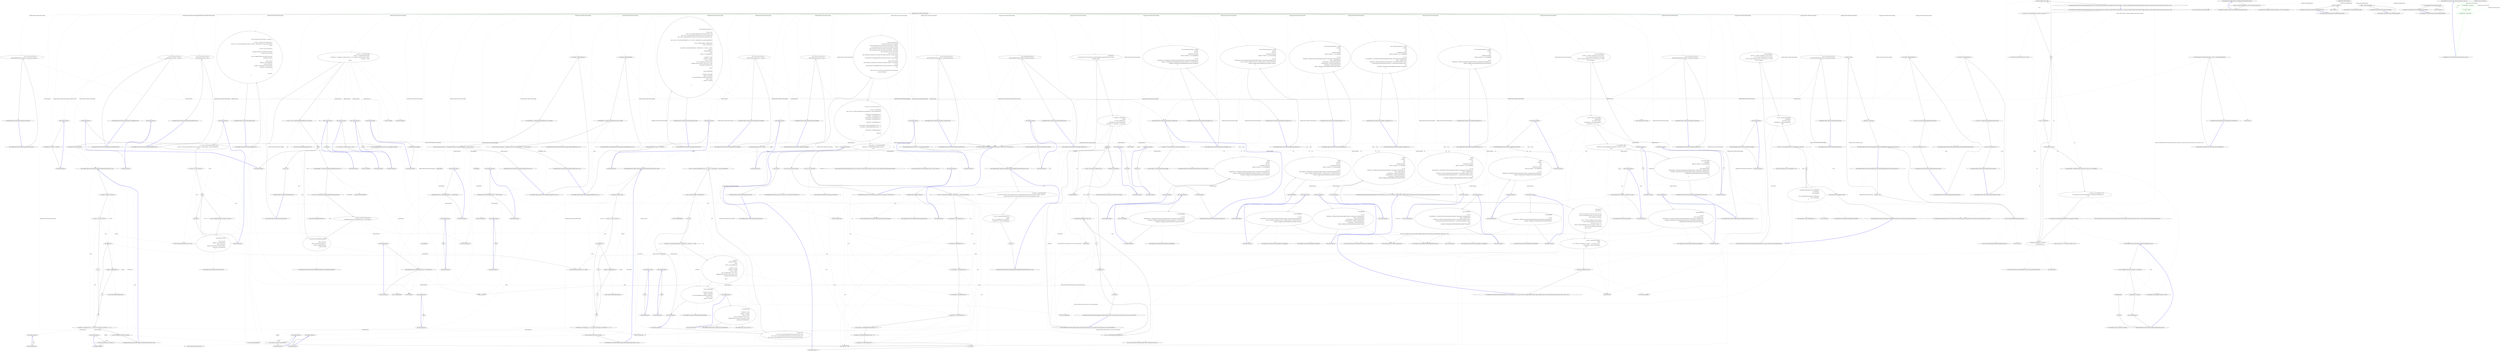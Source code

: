 digraph  {
n406 [label="Hangfire.SqlServer.SqlServerMonitoringApi", span=""];
n407 [label=int, span=""];
n408 [label=int, span=""];
n409 [label=int, span=""];
n410 [label=int, span=""];
n411 [label=int, span=""];
n412 [label=int, span=""];
n413 [label=int, span=""];
n414 [label=int, span=""];
n415 [label=int, span=""];
n416 [label=int, span=""];
n417 [label=enqueuedJobIds, span=""];
n418 [label=enqueuedJobIds, span=""];
n419 [label=fetchedJobIds, span=""];
n420 [label=string, span=""];
n421 [label=sql, span=""];
n422 [label=string, span=""];
n423 [label=string, span=""];
n424 [label=jobs, span=""];
n0 [cluster="Hangfire.SqlServer.SqlServerMonitoringApi.SqlServerMonitoringApi(Hangfire.SqlServer.SqlServerStorage, int?)", label="Entry Hangfire.SqlServer.SqlServerMonitoringApi.SqlServerMonitoringApi(Hangfire.SqlServer.SqlServerStorage, int?)", span="37-37"];
n1 [cluster="Hangfire.SqlServer.SqlServerMonitoringApi.SqlServerMonitoringApi(Hangfire.SqlServer.SqlServerStorage, int?)", label="storage == null", span="39-39"];
n2 [cluster="Hangfire.SqlServer.SqlServerMonitoringApi.SqlServerMonitoringApi(Hangfire.SqlServer.SqlServerStorage, int?)", label="throw new ArgumentNullException(nameof(storage));", span="39-39"];
n3 [cluster="Hangfire.SqlServer.SqlServerMonitoringApi.SqlServerMonitoringApi(Hangfire.SqlServer.SqlServerStorage, int?)", label="_storage = storage", span="41-41"];
n4 [cluster="Hangfire.SqlServer.SqlServerMonitoringApi.SqlServerMonitoringApi(Hangfire.SqlServer.SqlServerStorage, int?)", label="_jobListLimit = jobListLimit", span="42-42"];
n5 [cluster="Hangfire.SqlServer.SqlServerMonitoringApi.SqlServerMonitoringApi(Hangfire.SqlServer.SqlServerStorage, int?)", label="Exit Hangfire.SqlServer.SqlServerMonitoringApi.SqlServerMonitoringApi(Hangfire.SqlServer.SqlServerStorage, int?)", span="37-37"];
n6 [cluster="System.ArgumentNullException.ArgumentNullException(string)", label="Entry System.ArgumentNullException.ArgumentNullException(string)", span="0-0"];
n7 [cluster="Unk.nameof", label="Entry Unk.nameof", span=""];
n8 [cluster="Hangfire.SqlServer.SqlServerMonitoringApi.ScheduledCount()", label="Entry Hangfire.SqlServer.SqlServerMonitoringApi.ScheduledCount()", span="45-45"];
n9 [cluster="Hangfire.SqlServer.SqlServerMonitoringApi.ScheduledCount()", label="return UseConnection(connection => \r\n                GetNumberOfJobsByStateName(connection, ScheduledState.StateName));", span="47-48"];
n10 [cluster="Hangfire.SqlServer.SqlServerMonitoringApi.ScheduledCount()", label="Exit Hangfire.SqlServer.SqlServerMonitoringApi.ScheduledCount()", span="45-45"];
n11 [cluster="Hangfire.SqlServer.SqlServerMonitoringApi.UseConnection<T>(System.Func<DbConnection, T>)", label="Entry Hangfire.SqlServer.SqlServerMonitoringApi.UseConnection<T>(System.Func<DbConnection, T>)", span="434-434"];
n12 [cluster="lambda expression", label="Entry lambda expression", span="47-48"];
n13 [cluster="lambda expression", label="GetNumberOfJobsByStateName(connection, ScheduledState.StateName)", span="48-48"];
n14 [cluster="lambda expression", label="Exit lambda expression", span="47-48"];
n15 [cluster="Hangfire.SqlServer.SqlServerMonitoringApi.GetNumberOfJobsByStateName(DbConnection, string)", label="Entry Hangfire.SqlServer.SqlServerMonitoringApi.GetNumberOfJobsByStateName(DbConnection, string)", span="470-470"];
n16 [cluster="Hangfire.SqlServer.SqlServerMonitoringApi.EnqueuedCount(string)", label="Entry Hangfire.SqlServer.SqlServerMonitoringApi.EnqueuedCount(string)", span="51-51"];
n17 [cluster="Hangfire.SqlServer.SqlServerMonitoringApi.EnqueuedCount(string)", label="var queueApi = GetQueueApi(queue)", span="53-53"];
n18 [cluster="Hangfire.SqlServer.SqlServerMonitoringApi.EnqueuedCount(string)", label="var counters = queueApi.GetEnqueuedAndFetchedCount(queue)", span="54-54"];
n21 [cluster="Hangfire.SqlServer.SqlServerMonitoringApi.GetQueueApi(string)", label="Entry Hangfire.SqlServer.SqlServerMonitoringApi.GetQueueApi(string)", span="426-426"];
n19 [cluster="Hangfire.SqlServer.SqlServerMonitoringApi.EnqueuedCount(string)", label="return counters.EnqueuedCount ?? 0;", span="56-56"];
n22 [cluster="Hangfire.SqlServer.IPersistentJobQueueMonitoringApi.GetEnqueuedAndFetchedCount(string)", label="Entry Hangfire.SqlServer.IPersistentJobQueueMonitoringApi.GetEnqueuedAndFetchedCount(string)", span="30-30"];
n20 [cluster="Hangfire.SqlServer.SqlServerMonitoringApi.EnqueuedCount(string)", label="Exit Hangfire.SqlServer.SqlServerMonitoringApi.EnqueuedCount(string)", span="51-51"];
n23 [cluster="Hangfire.SqlServer.SqlServerMonitoringApi.FetchedCount(string)", label="Entry Hangfire.SqlServer.SqlServerMonitoringApi.FetchedCount(string)", span="59-59"];
n24 [cluster="Hangfire.SqlServer.SqlServerMonitoringApi.FetchedCount(string)", label="var queueApi = GetQueueApi(queue)", span="61-61"];
n25 [cluster="Hangfire.SqlServer.SqlServerMonitoringApi.FetchedCount(string)", label="var counters = queueApi.GetEnqueuedAndFetchedCount(queue)", span="62-62"];
n26 [cluster="Hangfire.SqlServer.SqlServerMonitoringApi.FetchedCount(string)", label="return counters.FetchedCount ?? 0;", span="64-64"];
n27 [cluster="Hangfire.SqlServer.SqlServerMonitoringApi.FetchedCount(string)", label="Exit Hangfire.SqlServer.SqlServerMonitoringApi.FetchedCount(string)", span="59-59"];
n28 [cluster="Hangfire.SqlServer.SqlServerMonitoringApi.FailedCount()", label="Entry Hangfire.SqlServer.SqlServerMonitoringApi.FailedCount()", span="67-67"];
n29 [cluster="Hangfire.SqlServer.SqlServerMonitoringApi.FailedCount()", label="return UseConnection(connection => \r\n                GetNumberOfJobsByStateName(connection, FailedState.StateName));", span="69-70"];
n30 [cluster="Hangfire.SqlServer.SqlServerMonitoringApi.FailedCount()", label="Exit Hangfire.SqlServer.SqlServerMonitoringApi.FailedCount()", span="67-67"];
n31 [cluster="lambda expression", label="Entry lambda expression", span="69-70"];
n32 [cluster="lambda expression", label="GetNumberOfJobsByStateName(connection, FailedState.StateName)", span="70-70"];
n33 [cluster="lambda expression", label="Exit lambda expression", span="69-70"];
n34 [cluster="Hangfire.SqlServer.SqlServerMonitoringApi.ProcessingCount()", label="Entry Hangfire.SqlServer.SqlServerMonitoringApi.ProcessingCount()", span="73-73"];
n35 [cluster="Hangfire.SqlServer.SqlServerMonitoringApi.ProcessingCount()", label="return UseConnection(connection => \r\n                GetNumberOfJobsByStateName(connection, ProcessingState.StateName));", span="75-76"];
n36 [cluster="Hangfire.SqlServer.SqlServerMonitoringApi.ProcessingCount()", label="Exit Hangfire.SqlServer.SqlServerMonitoringApi.ProcessingCount()", span="73-73"];
n37 [cluster="lambda expression", label="Entry lambda expression", span="75-76"];
n38 [cluster="lambda expression", label="GetNumberOfJobsByStateName(connection, ProcessingState.StateName)", span="76-76"];
n39 [cluster="lambda expression", label="Exit lambda expression", span="75-76"];
n40 [cluster="Hangfire.SqlServer.SqlServerMonitoringApi.ProcessingJobs(int, int)", label="Entry Hangfire.SqlServer.SqlServerMonitoringApi.ProcessingJobs(int, int)", span="79-79"];
n41 [cluster="Hangfire.SqlServer.SqlServerMonitoringApi.ProcessingJobs(int, int)", label="return UseConnection(connection => GetJobs(\r\n                connection,\r\n                from, count,\r\n                ProcessingState.StateName,\r\n                (sqlJob, job, stateData) => new ProcessingJobDto\r\n                {\r\n                    Job = job,\r\n                    InProcessingState = ProcessingState.StateName.Equals(sqlJob.StateName, StringComparison.OrdinalIgnoreCase),\r\n                    ServerId = stateData.ContainsKey(''ServerId'') ? stateData[''ServerId''] : stateData[''ServerName''],\r\n                    StartedAt = JobHelper.DeserializeNullableDateTime(stateData[''StartedAt'']),\r\n                }));", span="81-91"];
n44 [cluster="lambda expression", label="GetJobs(\r\n                connection,\r\n                from, count,\r\n                ProcessingState.StateName,\r\n                (sqlJob, job, stateData) => new ProcessingJobDto\r\n                {\r\n                    Job = job,\r\n                    InProcessingState = ProcessingState.StateName.Equals(sqlJob.StateName, StringComparison.OrdinalIgnoreCase),\r\n                    ServerId = stateData.ContainsKey(''ServerId'') ? stateData[''ServerId''] : stateData[''ServerName''],\r\n                    StartedAt = JobHelper.DeserializeNullableDateTime(stateData[''StartedAt'']),\r\n                })", span="81-91"];
n42 [cluster="Hangfire.SqlServer.SqlServerMonitoringApi.ProcessingJobs(int, int)", label="Exit Hangfire.SqlServer.SqlServerMonitoringApi.ProcessingJobs(int, int)", span="79-79"];
n43 [cluster="lambda expression", label="Entry lambda expression", span="81-91"];
n45 [cluster="lambda expression", label="Exit lambda expression", span="81-91"];
n46 [cluster="Hangfire.SqlServer.SqlServerMonitoringApi.GetJobs<TDto>(DbConnection, int, int, string, System.Func<Hangfire.SqlServer.Entities.SqlJob, Hangfire.Common.Job, System.Collections.Generic.Dictionary<string, string>, TDto>)", label="Entry Hangfire.SqlServer.SqlServerMonitoringApi.GetJobs<TDto>(DbConnection, int, int, string, System.Func<Hangfire.SqlServer.Entities.SqlJob, Hangfire.Common.Job, System.Collections.Generic.Dictionary<string, string>, TDto>)", span="499-499"];
n47 [cluster="lambda expression", label="Entry lambda expression", span="85-91"];
n48 [cluster="lambda expression", label="new ProcessingJobDto\r\n                {\r\n                    Job = job,\r\n                    InProcessingState = ProcessingState.StateName.Equals(sqlJob.StateName, StringComparison.OrdinalIgnoreCase),\r\n                    ServerId = stateData.ContainsKey(''ServerId'') ? stateData[''ServerId''] : stateData[''ServerName''],\r\n                    StartedAt = JobHelper.DeserializeNullableDateTime(stateData[''StartedAt'']),\r\n                }", span="85-91"];
n49 [cluster="lambda expression", label="Exit lambda expression", span="85-91"];
n50 [cluster="Hangfire.Storage.Monitoring.ProcessingJobDto.ProcessingJobDto()", label="Entry Hangfire.Storage.Monitoring.ProcessingJobDto.ProcessingJobDto()", span="23-23"];
n51 [cluster="string.Equals(string, System.StringComparison)", label="Entry string.Equals(string, System.StringComparison)", span="0-0"];
n52 [cluster="System.Collections.Generic.Dictionary<TKey, TValue>.ContainsKey(TKey)", label="Entry System.Collections.Generic.Dictionary<TKey, TValue>.ContainsKey(TKey)", span="0-0"];
n53 [cluster="Hangfire.Common.JobHelper.DeserializeNullableDateTime(string)", label="Entry Hangfire.Common.JobHelper.DeserializeNullableDateTime(string)", span="84-84"];
n54 [cluster="Hangfire.SqlServer.SqlServerMonitoringApi.ScheduledJobs(int, int)", label="Entry Hangfire.SqlServer.SqlServerMonitoringApi.ScheduledJobs(int, int)", span="94-94"];
n55 [cluster="Hangfire.SqlServer.SqlServerMonitoringApi.ScheduledJobs(int, int)", label="return UseConnection(connection => GetJobs(\r\n                connection,\r\n                from, count,\r\n                ScheduledState.StateName,\r\n                (sqlJob, job, stateData) => new ScheduledJobDto\r\n                {\r\n                    Job = job,\r\n                    InScheduledState = ScheduledState.StateName.Equals(sqlJob.StateName, StringComparison.OrdinalIgnoreCase),\r\n                    EnqueueAt = JobHelper.DeserializeNullableDateTime(stateData[''EnqueueAt'']) ?? DateTime.MinValue,\r\n                    ScheduledAt = JobHelper.DeserializeNullableDateTime(stateData[''ScheduledAt''])\r\n                }));", span="96-106"];
n58 [cluster="lambda expression", label="GetJobs(\r\n                connection,\r\n                from, count,\r\n                ScheduledState.StateName,\r\n                (sqlJob, job, stateData) => new ScheduledJobDto\r\n                {\r\n                    Job = job,\r\n                    InScheduledState = ScheduledState.StateName.Equals(sqlJob.StateName, StringComparison.OrdinalIgnoreCase),\r\n                    EnqueueAt = JobHelper.DeserializeNullableDateTime(stateData[''EnqueueAt'']) ?? DateTime.MinValue,\r\n                    ScheduledAt = JobHelper.DeserializeNullableDateTime(stateData[''ScheduledAt''])\r\n                })", span="96-106"];
n56 [cluster="Hangfire.SqlServer.SqlServerMonitoringApi.ScheduledJobs(int, int)", label="Exit Hangfire.SqlServer.SqlServerMonitoringApi.ScheduledJobs(int, int)", span="94-94"];
n57 [cluster="lambda expression", label="Entry lambda expression", span="96-106"];
n59 [cluster="lambda expression", label="Exit lambda expression", span="96-106"];
n60 [cluster="lambda expression", label="Entry lambda expression", span="100-106"];
n61 [cluster="lambda expression", label="new ScheduledJobDto\r\n                {\r\n                    Job = job,\r\n                    InScheduledState = ScheduledState.StateName.Equals(sqlJob.StateName, StringComparison.OrdinalIgnoreCase),\r\n                    EnqueueAt = JobHelper.DeserializeNullableDateTime(stateData[''EnqueueAt'']) ?? DateTime.MinValue,\r\n                    ScheduledAt = JobHelper.DeserializeNullableDateTime(stateData[''ScheduledAt''])\r\n                }", span="100-106"];
n62 [cluster="lambda expression", label="Exit lambda expression", span="100-106"];
n63 [cluster="Hangfire.Storage.Monitoring.ScheduledJobDto.ScheduledJobDto()", label="Entry Hangfire.Storage.Monitoring.ScheduledJobDto.ScheduledJobDto()", span="23-23"];
n64 [cluster="Hangfire.SqlServer.SqlServerMonitoringApi.SucceededByDatesCount()", label="Entry Hangfire.SqlServer.SqlServerMonitoringApi.SucceededByDatesCount()", span="109-109"];
n65 [cluster="Hangfire.SqlServer.SqlServerMonitoringApi.SucceededByDatesCount()", label="return UseConnection(connection => \r\n                GetTimelineStats(connection, ''succeeded''));", span="111-112"];
n66 [cluster="Hangfire.SqlServer.SqlServerMonitoringApi.SucceededByDatesCount()", label="Exit Hangfire.SqlServer.SqlServerMonitoringApi.SucceededByDatesCount()", span="109-109"];
n67 [cluster="lambda expression", label="Entry lambda expression", span="111-112"];
n68 [cluster="lambda expression", label="GetTimelineStats(connection, ''succeeded'')", span="112-112"];
n69 [cluster="lambda expression", label="Exit lambda expression", span="111-112"];
n70 [cluster="Hangfire.SqlServer.SqlServerMonitoringApi.GetTimelineStats(DbConnection, string)", label="Entry Hangfire.SqlServer.SqlServerMonitoringApi.GetTimelineStats(DbConnection, string)", span="382-382"];
n71 [cluster="Hangfire.SqlServer.SqlServerMonitoringApi.FailedByDatesCount()", label="Entry Hangfire.SqlServer.SqlServerMonitoringApi.FailedByDatesCount()", span="115-115"];
n72 [cluster="Hangfire.SqlServer.SqlServerMonitoringApi.FailedByDatesCount()", label="return UseConnection(connection => \r\n                GetTimelineStats(connection, ''failed''));", span="117-118"];
n73 [cluster="Hangfire.SqlServer.SqlServerMonitoringApi.FailedByDatesCount()", label="Exit Hangfire.SqlServer.SqlServerMonitoringApi.FailedByDatesCount()", span="115-115"];
n74 [cluster="lambda expression", label="Entry lambda expression", span="117-118"];
n75 [cluster="lambda expression", label="GetTimelineStats(connection, ''failed'')", span="118-118"];
n76 [cluster="lambda expression", label="Exit lambda expression", span="117-118"];
n77 [cluster="Hangfire.SqlServer.SqlServerMonitoringApi.Servers()", label="Entry Hangfire.SqlServer.SqlServerMonitoringApi.Servers()", span="121-121"];
n78 [cluster="Hangfire.SqlServer.SqlServerMonitoringApi.Servers()", label="return UseConnection<IList<ServerDto>>(connection =>\r\n            {\r\n                var servers = connection.Query<Entities.Server>(\r\n                    $@''select * from [{_storage.SchemaName}].Server with (nolock)'', commandTimeout: _storage.CommandTimeout)\r\n                    .ToList();\r\n\r\n                var result = new List<ServerDto>();\r\n\r\n                // ReSharper disable once LoopCanBeConvertedToQuery\r\n                foreach (var server in servers)\r\n                {\r\n                    var data = JobHelper.FromJson<ServerData>(server.Data);\r\n                    result.Add(new ServerDto\r\n                    {\r\n                        Name = server.Id,\r\n                        Heartbeat = server.LastHeartbeat,\r\n                        Queues = data.Queues,\r\n                        StartedAt = data.StartedAt ?? DateTime.MinValue,\r\n                        WorkersCount = data.WorkerCount\r\n                    });\r\n                }\r\n\r\n                return result;\r\n            });", span="123-146"];
n79 [cluster="Hangfire.SqlServer.SqlServerMonitoringApi.Servers()", label="Exit Hangfire.SqlServer.SqlServerMonitoringApi.Servers()", span="121-121"];
n80 [cluster="Unk.>", label="Entry Unk.>", span=""];
n81 [cluster="lambda expression", label="Entry lambda expression", span="123-146"];
n82 [cluster="lambda expression", label="var servers = connection.Query<Entities.Server>(\r\n                    $@''select * from [{_storage.SchemaName}].Server with (nolock)'', commandTimeout: _storage.CommandTimeout)\r\n                    .ToList()", span="125-127"];
n83 [cluster="lambda expression", label="var result = new List<ServerDto>()", span="129-129"];
n89 [cluster="Unk.ToList", label="Entry Unk.ToList", span=""];
n84 [cluster="lambda expression", label=servers, span="132-132"];
n90 [cluster="System.Collections.Generic.List<T>.List()", label="Entry System.Collections.Generic.List<T>.List()", span="0-0"];
n86 [cluster="lambda expression", label="result.Add(new ServerDto\r\n                    {\r\n                        Name = server.Id,\r\n                        Heartbeat = server.LastHeartbeat,\r\n                        Queues = data.Queues,\r\n                        StartedAt = data.StartedAt ?? DateTime.MinValue,\r\n                        WorkersCount = data.WorkerCount\r\n                    })", span="135-142"];
n87 [cluster="lambda expression", label="return result;", span="145-145"];
n85 [cluster="lambda expression", label="var data = JobHelper.FromJson<ServerData>(server.Data)", span="134-134"];
n91 [cluster="Hangfire.Storage.Monitoring.ServerDto.ServerDto()", label="Entry Hangfire.Storage.Monitoring.ServerDto.ServerDto()", span="21-21"];
n92 [cluster="System.Collections.Generic.List<T>.Add(T)", label="Entry System.Collections.Generic.List<T>.Add(T)", span="0-0"];
n88 [cluster="lambda expression", label="Exit lambda expression", span="123-146"];
n93 [cluster="Hangfire.SqlServer.SqlServerMonitoringApi.FailedJobs(int, int)", label="Entry Hangfire.SqlServer.SqlServerMonitoringApi.FailedJobs(int, int)", span="149-149"];
n94 [cluster="Hangfire.SqlServer.SqlServerMonitoringApi.FailedJobs(int, int)", label="return UseConnection(connection => GetJobs(\r\n                connection,\r\n                from,\r\n                count,\r\n                FailedState.StateName,\r\n                (sqlJob, job, stateData) => new FailedJobDto\r\n                {\r\n                    Job = job,\r\n                    InFailedState = FailedState.StateName.Equals(sqlJob.StateName, StringComparison.OrdinalIgnoreCase),\r\n                    Reason = sqlJob.StateReason,\r\n                    ExceptionDetails = stateData[''ExceptionDetails''],\r\n                    ExceptionMessage = stateData[''ExceptionMessage''],\r\n                    ExceptionType = stateData[''ExceptionType''],\r\n                    FailedAt = JobHelper.DeserializeNullableDateTime(stateData[''FailedAt''])\r\n                }));", span="151-165"];
n97 [cluster="lambda expression", label="GetJobs(\r\n                connection,\r\n                from,\r\n                count,\r\n                FailedState.StateName,\r\n                (sqlJob, job, stateData) => new FailedJobDto\r\n                {\r\n                    Job = job,\r\n                    InFailedState = FailedState.StateName.Equals(sqlJob.StateName, StringComparison.OrdinalIgnoreCase),\r\n                    Reason = sqlJob.StateReason,\r\n                    ExceptionDetails = stateData[''ExceptionDetails''],\r\n                    ExceptionMessage = stateData[''ExceptionMessage''],\r\n                    ExceptionType = stateData[''ExceptionType''],\r\n                    FailedAt = JobHelper.DeserializeNullableDateTime(stateData[''FailedAt''])\r\n                })", span="151-165"];
n95 [cluster="Hangfire.SqlServer.SqlServerMonitoringApi.FailedJobs(int, int)", label="Exit Hangfire.SqlServer.SqlServerMonitoringApi.FailedJobs(int, int)", span="149-149"];
n96 [cluster="lambda expression", label="Entry lambda expression", span="151-165"];
n98 [cluster="lambda expression", label="Exit lambda expression", span="151-165"];
n99 [cluster="lambda expression", label="Entry lambda expression", span="156-165"];
n100 [cluster="lambda expression", label="new FailedJobDto\r\n                {\r\n                    Job = job,\r\n                    InFailedState = FailedState.StateName.Equals(sqlJob.StateName, StringComparison.OrdinalIgnoreCase),\r\n                    Reason = sqlJob.StateReason,\r\n                    ExceptionDetails = stateData[''ExceptionDetails''],\r\n                    ExceptionMessage = stateData[''ExceptionMessage''],\r\n                    ExceptionType = stateData[''ExceptionType''],\r\n                    FailedAt = JobHelper.DeserializeNullableDateTime(stateData[''FailedAt''])\r\n                }", span="156-165"];
n101 [cluster="lambda expression", label="Exit lambda expression", span="156-165"];
n102 [cluster="Hangfire.Storage.Monitoring.FailedJobDto.FailedJobDto()", label="Entry Hangfire.Storage.Monitoring.FailedJobDto.FailedJobDto()", span="23-23"];
n103 [cluster="Hangfire.SqlServer.SqlServerMonitoringApi.SucceededJobs(int, int)", label="Entry Hangfire.SqlServer.SqlServerMonitoringApi.SucceededJobs(int, int)", span="168-168"];
n104 [cluster="Hangfire.SqlServer.SqlServerMonitoringApi.SucceededJobs(int, int)", label="return UseConnection(connection => GetJobs(\r\n                connection,\r\n                from,\r\n                count,\r\n                SucceededState.StateName,\r\n                (sqlJob, job, stateData) => new SucceededJobDto\r\n                {\r\n                    Job = job,\r\n                    InSucceededState = SucceededState.StateName.Equals(sqlJob.StateName, StringComparison.OrdinalIgnoreCase),\r\n                    Result = stateData[''Result''],\r\n                    TotalDuration = stateData.ContainsKey(''PerformanceDuration'') && stateData.ContainsKey(''Latency'')\r\n                        ? (long?)long.Parse(stateData[''PerformanceDuration'']) + (long?)long.Parse(stateData[''Latency''])\r\n                        : null,\r\n                    SucceededAt = JobHelper.DeserializeNullableDateTime(stateData[''SucceededAt''])\r\n                }));", span="170-184"];
n107 [cluster="lambda expression", label="GetJobs(\r\n                connection,\r\n                from,\r\n                count,\r\n                SucceededState.StateName,\r\n                (sqlJob, job, stateData) => new SucceededJobDto\r\n                {\r\n                    Job = job,\r\n                    InSucceededState = SucceededState.StateName.Equals(sqlJob.StateName, StringComparison.OrdinalIgnoreCase),\r\n                    Result = stateData[''Result''],\r\n                    TotalDuration = stateData.ContainsKey(''PerformanceDuration'') && stateData.ContainsKey(''Latency'')\r\n                        ? (long?)long.Parse(stateData[''PerformanceDuration'']) + (long?)long.Parse(stateData[''Latency''])\r\n                        : null,\r\n                    SucceededAt = JobHelper.DeserializeNullableDateTime(stateData[''SucceededAt''])\r\n                })", span="170-184"];
n105 [cluster="Hangfire.SqlServer.SqlServerMonitoringApi.SucceededJobs(int, int)", label="Exit Hangfire.SqlServer.SqlServerMonitoringApi.SucceededJobs(int, int)", span="168-168"];
n106 [cluster="lambda expression", label="Entry lambda expression", span="170-184"];
n108 [cluster="lambda expression", label="Exit lambda expression", span="170-184"];
n109 [cluster="lambda expression", label="Entry lambda expression", span="175-184"];
n110 [cluster="lambda expression", label="new SucceededJobDto\r\n                {\r\n                    Job = job,\r\n                    InSucceededState = SucceededState.StateName.Equals(sqlJob.StateName, StringComparison.OrdinalIgnoreCase),\r\n                    Result = stateData[''Result''],\r\n                    TotalDuration = stateData.ContainsKey(''PerformanceDuration'') && stateData.ContainsKey(''Latency'')\r\n                        ? (long?)long.Parse(stateData[''PerformanceDuration'']) + (long?)long.Parse(stateData[''Latency''])\r\n                        : null,\r\n                    SucceededAt = JobHelper.DeserializeNullableDateTime(stateData[''SucceededAt''])\r\n                }", span="175-184"];
n111 [cluster="lambda expression", label="Exit lambda expression", span="175-184"];
n112 [cluster="Hangfire.Storage.Monitoring.SucceededJobDto.SucceededJobDto()", label="Entry Hangfire.Storage.Monitoring.SucceededJobDto.SucceededJobDto()", span="23-23"];
n113 [cluster="long.Parse(string)", label="Entry long.Parse(string)", span="0-0"];
n114 [cluster="Hangfire.SqlServer.SqlServerMonitoringApi.DeletedJobs(int, int)", label="Entry Hangfire.SqlServer.SqlServerMonitoringApi.DeletedJobs(int, int)", span="187-187"];
n115 [cluster="Hangfire.SqlServer.SqlServerMonitoringApi.DeletedJobs(int, int)", label="return UseConnection(connection => GetJobs(\r\n                connection,\r\n                from,\r\n                count,\r\n                DeletedState.StateName,\r\n                (sqlJob, job, stateData) => new DeletedJobDto\r\n                {\r\n                    Job = job,\r\n                    InDeletedState = DeletedState.StateName.Equals(sqlJob.StateName, StringComparison.OrdinalIgnoreCase),\r\n                    DeletedAt = JobHelper.DeserializeNullableDateTime(stateData[''DeletedAt''])\r\n                }));", span="189-199"];
n118 [cluster="lambda expression", label="GetJobs(\r\n                connection,\r\n                from,\r\n                count,\r\n                DeletedState.StateName,\r\n                (sqlJob, job, stateData) => new DeletedJobDto\r\n                {\r\n                    Job = job,\r\n                    InDeletedState = DeletedState.StateName.Equals(sqlJob.StateName, StringComparison.OrdinalIgnoreCase),\r\n                    DeletedAt = JobHelper.DeserializeNullableDateTime(stateData[''DeletedAt''])\r\n                })", span="189-199"];
n116 [cluster="Hangfire.SqlServer.SqlServerMonitoringApi.DeletedJobs(int, int)", label="Exit Hangfire.SqlServer.SqlServerMonitoringApi.DeletedJobs(int, int)", span="187-187"];
n117 [cluster="lambda expression", label="Entry lambda expression", span="189-199"];
n119 [cluster="lambda expression", label="Exit lambda expression", span="189-199"];
n120 [cluster="lambda expression", label="Entry lambda expression", span="194-199"];
n121 [cluster="lambda expression", label="new DeletedJobDto\r\n                {\r\n                    Job = job,\r\n                    InDeletedState = DeletedState.StateName.Equals(sqlJob.StateName, StringComparison.OrdinalIgnoreCase),\r\n                    DeletedAt = JobHelper.DeserializeNullableDateTime(stateData[''DeletedAt''])\r\n                }", span="194-199"];
n122 [cluster="lambda expression", label="Exit lambda expression", span="194-199"];
n123 [cluster="Hangfire.Storage.Monitoring.DeletedJobDto.DeletedJobDto()", label="Entry Hangfire.Storage.Monitoring.DeletedJobDto.DeletedJobDto()", span="7-7"];
n124 [cluster="Hangfire.SqlServer.SqlServerMonitoringApi.Queues()", label="Entry Hangfire.SqlServer.SqlServerMonitoringApi.Queues()", span="202-202"];
n125 [cluster="Hangfire.SqlServer.SqlServerMonitoringApi.Queues()", label="var tuples = _storage.QueueProviders\r\n                .Select(x => x.GetJobQueueMonitoringApi())\r\n                .SelectMany(x => x.GetQueues(), (monitoring, queue) => new { Monitoring = monitoring, Queue = queue })\r\n                .OrderBy(x => x.Queue)\r\n                .ToArray()", span="204-208"];
n126 [cluster="Hangfire.SqlServer.SqlServerMonitoringApi.Queues()", label="var result = new List<QueueWithTopEnqueuedJobsDto>(tuples.Length)", span="210-210"];
n134 [cluster="Unk.Select", label="Entry Unk.Select", span=""];
n135 [cluster="Unk.SelectMany", label="Entry Unk.SelectMany", span=""];
n136 [cluster="Unk.OrderBy", label="Entry Unk.OrderBy", span=""];
n137 [cluster="Unk.ToArray", label="Entry Unk.ToArray", span=""];
n143 [cluster="lambda expression", label="Entry lambda expression", span="205-205"];
n147 [cluster="lambda expression", label="Entry lambda expression", span="206-206"];
n151 [cluster="lambda expression", label="Entry lambda expression", span="206-206"];
n154 [cluster="lambda expression", label="Entry lambda expression", span="207-207"];
n127 [cluster="Hangfire.SqlServer.SqlServerMonitoringApi.Queues()", label=tuples, span="213-213"];
n138 [cluster="List<QueueWithTopEnqueuedJobsDto>.cstr", label="Entry List<QueueWithTopEnqueuedJobsDto>.cstr", span=""];
n131 [cluster="Hangfire.SqlServer.SqlServerMonitoringApi.Queues()", label="result.Add(new QueueWithTopEnqueuedJobsDto\r\n                {\r\n                    Name = tuple.Queue,\r\n                    Length = counters.EnqueuedCount ?? 0,\r\n                    Fetched = counters.FetchedCount,\r\n                    FirstJobs = firstJobs\r\n                })", span="222-228"];
n132 [cluster="Hangfire.SqlServer.SqlServerMonitoringApi.Queues()", label="return result;", span="231-231"];
n128 [cluster="Hangfire.SqlServer.SqlServerMonitoringApi.Queues()", label="var enqueuedJobIds = tuple.Monitoring.GetEnqueuedJobIds(tuple.Queue, 0, 5)", span="215-215"];
n129 [cluster="Hangfire.SqlServer.SqlServerMonitoringApi.Queues()", label="var counters = tuple.Monitoring.GetEnqueuedAndFetchedCount(tuple.Queue)", span="216-216"];
n139 [cluster="Unk.GetEnqueuedJobIds", label="Entry Unk.GetEnqueuedJobIds", span=""];
n130 [cluster="Hangfire.SqlServer.SqlServerMonitoringApi.Queues()", label="var firstJobs = UseConnection(connection => \r\n                    EnqueuedJobs(connection, enqueuedJobIds.Select(x => (long)x).ToArray()))", span="219-220"];
n158 [cluster="lambda expression", label="EnqueuedJobs(connection, enqueuedJobIds.Select(x => (long)x).ToArray())", span="220-220"];
n140 [cluster="Unk.GetEnqueuedAndFetchedCount", label="Entry Unk.GetEnqueuedAndFetchedCount", span=""];
n141 [cluster="Unk.UseConnection", label="Entry Unk.UseConnection", span=""];
n157 [cluster="lambda expression", label="Entry lambda expression", span="219-220"];
n142 [cluster="Hangfire.Storage.Monitoring.QueueWithTopEnqueuedJobsDto.QueueWithTopEnqueuedJobsDto()", label="Entry Hangfire.Storage.Monitoring.QueueWithTopEnqueuedJobsDto.QueueWithTopEnqueuedJobsDto()", span="18-18"];
n133 [cluster="Hangfire.SqlServer.SqlServerMonitoringApi.Queues()", label="Exit Hangfire.SqlServer.SqlServerMonitoringApi.Queues()", span="202-202"];
n144 [cluster="lambda expression", label="x.GetJobQueueMonitoringApi()", span="205-205"];
n145 [cluster="lambda expression", label="Exit lambda expression", span="205-205"];
n146 [cluster="Hangfire.SqlServer.IPersistentJobQueueProvider.GetJobQueueMonitoringApi()", label="Entry Hangfire.SqlServer.IPersistentJobQueueProvider.GetJobQueueMonitoringApi()", span="21-21"];
n148 [cluster="lambda expression", label="x.GetQueues()", span="206-206"];
n149 [cluster="lambda expression", label="Exit lambda expression", span="206-206"];
n150 [cluster="Unk.GetQueues", label="Entry Unk.GetQueues", span=""];
n152 [cluster="lambda expression", label="new { Monitoring = monitoring, Queue = queue }", span="206-206"];
n153 [cluster="lambda expression", label="Exit lambda expression", span="206-206"];
n155 [cluster="lambda expression", label="x.Queue", span="207-207"];
n156 [cluster="lambda expression", label="Exit lambda expression", span="207-207"];
n159 [cluster="lambda expression", label="Exit lambda expression", span="219-220"];
n160 [cluster="Unk.EnqueuedJobs", label="Entry Unk.EnqueuedJobs", span=""];
n161 [cluster="lambda expression", label="Entry lambda expression", span="220-220"];
n162 [cluster="lambda expression", label="(long)x", span="220-220"];
n163 [cluster="lambda expression", label="Exit lambda expression", span="220-220"];
n164 [cluster="Hangfire.SqlServer.SqlServerMonitoringApi.EnqueuedJobs(string, int, int)", label="Entry Hangfire.SqlServer.SqlServerMonitoringApi.EnqueuedJobs(string, int, int)", span="234-234"];
n165 [cluster="Hangfire.SqlServer.SqlServerMonitoringApi.EnqueuedJobs(string, int, int)", label="var queueApi = GetQueueApi(queue)", span="236-236"];
n166 [cluster="Hangfire.SqlServer.SqlServerMonitoringApi.EnqueuedJobs(string, int, int)", label="var enqueuedJobIds = queueApi.GetEnqueuedJobIds(queue, from, perPage)", span="237-237"];
n167 [cluster="Hangfire.SqlServer.SqlServerMonitoringApi.EnqueuedJobs(string, int, int)", label="return UseConnection(connection => EnqueuedJobs(connection, enqueuedJobIds.Select(x => (long)x).ToArray()));", span="240-240"];
n169 [cluster="Hangfire.SqlServer.IPersistentJobQueueMonitoringApi.GetEnqueuedJobIds(string, int, int)", label="Entry Hangfire.SqlServer.IPersistentJobQueueMonitoringApi.GetEnqueuedJobIds(string, int, int)", span="25-25"];
n171 [cluster="lambda expression", label="EnqueuedJobs(connection, enqueuedJobIds.Select(x => (long)x).ToArray())", span="240-240"];
n168 [cluster="Hangfire.SqlServer.SqlServerMonitoringApi.EnqueuedJobs(string, int, int)", label="Exit Hangfire.SqlServer.SqlServerMonitoringApi.EnqueuedJobs(string, int, int)", span="234-234"];
n170 [cluster="lambda expression", label="Entry lambda expression", span="240-240"];
n172 [cluster="lambda expression", label="Exit lambda expression", span="240-240"];
n173 [cluster="lambda expression", label="Entry lambda expression", span="240-240"];
n174 [cluster="lambda expression", label="(long)x", span="240-240"];
n175 [cluster="lambda expression", label="Exit lambda expression", span="240-240"];
n176 [cluster="Hangfire.SqlServer.SqlServerMonitoringApi.FetchedJobs(string, int, int)", label="Entry Hangfire.SqlServer.SqlServerMonitoringApi.FetchedJobs(string, int, int)", span="243-243"];
n177 [cluster="Hangfire.SqlServer.SqlServerMonitoringApi.FetchedJobs(string, int, int)", label="var queueApi = GetQueueApi(queue)", span="245-245"];
n178 [cluster="Hangfire.SqlServer.SqlServerMonitoringApi.FetchedJobs(string, int, int)", label="var fetchedJobIds = queueApi.GetFetchedJobIds(queue, from, perPage)", span="246-246"];
n179 [cluster="Hangfire.SqlServer.SqlServerMonitoringApi.FetchedJobs(string, int, int)", label="return UseConnection(connection => FetchedJobs(connection, fetchedJobIds.Select(x => (long)x).ToArray()));", span="249-249"];
n181 [cluster="Hangfire.SqlServer.IPersistentJobQueueMonitoringApi.GetFetchedJobIds(string, int, int)", label="Entry Hangfire.SqlServer.IPersistentJobQueueMonitoringApi.GetFetchedJobIds(string, int, int)", span="28-28"];
n183 [cluster="lambda expression", label="FetchedJobs(connection, fetchedJobIds.Select(x => (long)x).ToArray())", span="249-249"];
n180 [cluster="Hangfire.SqlServer.SqlServerMonitoringApi.FetchedJobs(string, int, int)", label="Exit Hangfire.SqlServer.SqlServerMonitoringApi.FetchedJobs(string, int, int)", span="243-243"];
n182 [cluster="lambda expression", label="Entry lambda expression", span="249-249"];
n184 [cluster="lambda expression", label="Exit lambda expression", span="249-249"];
n185 [cluster="Unk.FetchedJobs", label="Entry Unk.FetchedJobs", span=""];
n186 [cluster="lambda expression", label="Entry lambda expression", span="249-249"];
n187 [cluster="lambda expression", label="(long)x", span="249-249"];
n188 [cluster="lambda expression", label="Exit lambda expression", span="249-249"];
n189 [cluster="Hangfire.SqlServer.SqlServerMonitoringApi.HourlySucceededJobs()", label="Entry Hangfire.SqlServer.SqlServerMonitoringApi.HourlySucceededJobs()", span="252-252"];
n190 [cluster="Hangfire.SqlServer.SqlServerMonitoringApi.HourlySucceededJobs()", label="return UseConnection(connection => \r\n                GetHourlyTimelineStats(connection, ''succeeded''));", span="254-255"];
n191 [cluster="Hangfire.SqlServer.SqlServerMonitoringApi.HourlySucceededJobs()", label="Exit Hangfire.SqlServer.SqlServerMonitoringApi.HourlySucceededJobs()", span="252-252"];
n192 [cluster="lambda expression", label="Entry lambda expression", span="254-255"];
n193 [cluster="lambda expression", label="GetHourlyTimelineStats(connection, ''succeeded'')", span="255-255"];
n194 [cluster="lambda expression", label="Exit lambda expression", span="254-255"];
n195 [cluster="Hangfire.SqlServer.SqlServerMonitoringApi.GetHourlyTimelineStats(DbConnection, string)", label="Entry Hangfire.SqlServer.SqlServerMonitoringApi.GetHourlyTimelineStats(DbConnection, string)", span="367-367"];
n196 [cluster="Hangfire.SqlServer.SqlServerMonitoringApi.HourlyFailedJobs()", label="Entry Hangfire.SqlServer.SqlServerMonitoringApi.HourlyFailedJobs()", span="258-258"];
n197 [cluster="Hangfire.SqlServer.SqlServerMonitoringApi.HourlyFailedJobs()", label="return UseConnection(connection => \r\n                GetHourlyTimelineStats(connection, ''failed''));", span="260-261"];
n198 [cluster="Hangfire.SqlServer.SqlServerMonitoringApi.HourlyFailedJobs()", label="Exit Hangfire.SqlServer.SqlServerMonitoringApi.HourlyFailedJobs()", span="258-258"];
n199 [cluster="lambda expression", label="Entry lambda expression", span="260-261"];
n200 [cluster="lambda expression", label="GetHourlyTimelineStats(connection, ''failed'')", span="261-261"];
n201 [cluster="lambda expression", label="Exit lambda expression", span="260-261"];
n202 [cluster="Hangfire.SqlServer.SqlServerMonitoringApi.JobDetails(string)", label="Entry Hangfire.SqlServer.SqlServerMonitoringApi.JobDetails(string)", span="264-264"];
n203 [cluster="Hangfire.SqlServer.SqlServerMonitoringApi.JobDetails(string)", label="return UseConnection(connection =>\r\n            {\r\n                string sql = $@''\r\nselect * from [{_storage.SchemaName}].Job with (nolock) where Id = @id\r\nselect * from [{_storage.SchemaName}].JobParameter with (nolock) where JobId = @id\r\nselect * from [{_storage.SchemaName}].State with (nolock) where JobId = @id order by Id desc'';\r\n\r\n                using (var multi = connection.QueryMultiple(sql, new { id = jobId }, commandTimeout: _storage.CommandTimeout))\r\n                {\r\n                    var job = multi.Read<SqlJob>().SingleOrDefault();\r\n                    if (job == null) return null;\r\n\r\n                    var parameters = multi.Read<JobParameter>().ToDictionary(x => x.Name, x => x.Value);\r\n                    var history =\r\n                        multi.Read<SqlState>()\r\n                            .ToList()\r\n                            .Select(x => new StateHistoryDto\r\n                            {\r\n                                StateName = x.Name,\r\n                                CreatedAt = x.CreatedAt,\r\n                                Reason = x.Reason,\r\n                                Data = new SafeDictionary<string, string>(\r\n                                    JobHelper.FromJson<Dictionary<string, string>>(x.Data),\r\n                                    StringComparer.OrdinalIgnoreCase),\r\n                            })\r\n                            .ToList();\r\n\r\n                    return new JobDetailsDto\r\n                    {\r\n                        CreatedAt = job.CreatedAt,\r\n                        ExpireAt = job.ExpireAt,\r\n                        Job = DeserializeJob(job.InvocationData, job.Arguments),\r\n                        History = history,\r\n                        Properties = parameters\r\n                    };\r\n                }\r\n            });", span="266-302"];
n207 [cluster="lambda expression", label="var multi = connection.QueryMultiple(sql, new { id = jobId }, commandTimeout: _storage.CommandTimeout)", span="273-273"];
n204 [cluster="Hangfire.SqlServer.SqlServerMonitoringApi.JobDetails(string)", label="Exit Hangfire.SqlServer.SqlServerMonitoringApi.JobDetails(string)", span="264-264"];
n205 [cluster="lambda expression", label="Entry lambda expression", span="266-302"];
n206 [cluster="lambda expression", label="string sql = $@''\r\nselect * from [{_storage.SchemaName}].Job with (nolock) where Id = @id\r\nselect * from [{_storage.SchemaName}].JobParameter with (nolock) where JobId = @id\r\nselect * from [{_storage.SchemaName}].State with (nolock) where JobId = @id order by Id desc''", span="268-271"];
n208 [cluster="lambda expression", label="var job = multi.Read<SqlJob>().SingleOrDefault()", span="275-275"];
n215 [cluster="Unk.QueryMultiple", label="Entry Unk.QueryMultiple", span=""];
n211 [cluster="lambda expression", label="var parameters = multi.Read<JobParameter>().ToDictionary(x => x.Name, x => x.Value)", span="278-278"];
n212 [cluster="lambda expression", label="var history =\r\n                        multi.Read<SqlState>()\r\n                            .ToList()\r\n                            .Select(x => new StateHistoryDto\r\n                            {\r\n                                StateName = x.Name,\r\n                                CreatedAt = x.CreatedAt,\r\n                                Reason = x.Reason,\r\n                                Data = new SafeDictionary<string, string>(\r\n                                    JobHelper.FromJson<Dictionary<string, string>>(x.Data),\r\n                                    StringComparer.OrdinalIgnoreCase),\r\n                            })\r\n                            .ToList()", span="279-291"];
n209 [cluster="lambda expression", label="job == null", span="276-276"];
n216 [cluster="Unk.SingleOrDefault", label="Entry Unk.SingleOrDefault", span=""];
n213 [cluster="lambda expression", label="return new JobDetailsDto\r\n                    {\r\n                        CreatedAt = job.CreatedAt,\r\n                        ExpireAt = job.ExpireAt,\r\n                        Job = DeserializeJob(job.InvocationData, job.Arguments),\r\n                        History = history,\r\n                        Properties = parameters\r\n                    };", span="293-300"];
n210 [cluster="lambda expression", label="return null;", span="276-276"];
n217 [cluster="Unk.ToDictionary", label="Entry Unk.ToDictionary", span=""];
n220 [cluster="lambda expression", label="Entry lambda expression", span="278-278"];
n223 [cluster="lambda expression", label="Entry lambda expression", span="278-278"];
n226 [cluster="lambda expression", label="Entry lambda expression", span="282-290"];
n214 [cluster="lambda expression", label="Exit lambda expression", span="266-302"];
n218 [cluster="Hangfire.Storage.Monitoring.JobDetailsDto.JobDetailsDto()", label="Entry Hangfire.Storage.Monitoring.JobDetailsDto.JobDetailsDto()", span="22-22"];
n219 [cluster="Unk.DeserializeJob", label="Entry Unk.DeserializeJob", span=""];
n221 [cluster="lambda expression", label="x.Name", span="278-278"];
n222 [cluster="lambda expression", label="Exit lambda expression", span="278-278"];
n224 [cluster="lambda expression", label="x.Value", span="278-278"];
n225 [cluster="lambda expression", label="Exit lambda expression", span="278-278"];
n227 [cluster="lambda expression", label="new StateHistoryDto\r\n                            {\r\n                                StateName = x.Name,\r\n                                CreatedAt = x.CreatedAt,\r\n                                Reason = x.Reason,\r\n                                Data = new SafeDictionary<string, string>(\r\n                                    JobHelper.FromJson<Dictionary<string, string>>(x.Data),\r\n                                    StringComparer.OrdinalIgnoreCase),\r\n                            }", span="282-290"];
n228 [cluster="lambda expression", label="Exit lambda expression", span="282-290"];
n229 [cluster="Hangfire.Storage.Monitoring.StateHistoryDto.StateHistoryDto()", label="Entry Hangfire.Storage.Monitoring.StateHistoryDto.StateHistoryDto()", span="21-21"];
n230 [cluster="SafeDictionary<string, string>.cstr", label="Entry SafeDictionary<string, string>.cstr", span=""];
n231 [cluster="Hangfire.SqlServer.SqlServerMonitoringApi.SucceededListCount()", label="Entry Hangfire.SqlServer.SqlServerMonitoringApi.SucceededListCount()", span="305-305"];
n232 [cluster="Hangfire.SqlServer.SqlServerMonitoringApi.SucceededListCount()", label="return UseConnection(connection => \r\n                GetNumberOfJobsByStateName(connection, SucceededState.StateName));", span="307-308"];
n233 [cluster="Hangfire.SqlServer.SqlServerMonitoringApi.SucceededListCount()", label="Exit Hangfire.SqlServer.SqlServerMonitoringApi.SucceededListCount()", span="305-305"];
n234 [cluster="lambda expression", label="Entry lambda expression", span="307-308"];
n235 [cluster="lambda expression", label="GetNumberOfJobsByStateName(connection, SucceededState.StateName)", span="308-308"];
n236 [cluster="lambda expression", label="Exit lambda expression", span="307-308"];
n237 [cluster="Hangfire.SqlServer.SqlServerMonitoringApi.DeletedListCount()", label="Entry Hangfire.SqlServer.SqlServerMonitoringApi.DeletedListCount()", span="311-311"];
n238 [cluster="Hangfire.SqlServer.SqlServerMonitoringApi.DeletedListCount()", label="return UseConnection(connection => \r\n                GetNumberOfJobsByStateName(connection, DeletedState.StateName));", span="313-314"];
n239 [cluster="Hangfire.SqlServer.SqlServerMonitoringApi.DeletedListCount()", label="Exit Hangfire.SqlServer.SqlServerMonitoringApi.DeletedListCount()", span="311-311"];
n240 [cluster="lambda expression", label="Entry lambda expression", span="313-314"];
n241 [cluster="lambda expression", label="GetNumberOfJobsByStateName(connection, DeletedState.StateName)", span="314-314"];
n242 [cluster="lambda expression", label="Exit lambda expression", span="313-314"];
n243 [cluster="Hangfire.SqlServer.SqlServerMonitoringApi.GetStatistics()", label="Entry Hangfire.SqlServer.SqlServerMonitoringApi.GetStatistics()", span="317-317"];
n244 [cluster="Hangfire.SqlServer.SqlServerMonitoringApi.GetStatistics()", label="string sql = String.Format(@''\r\nset transaction isolation level read committed;\r\nselect count(Id) from [{0}].Job with (nolock) where StateName = N'Enqueued';\r\nselect count(Id) from [{0}].Job with (nolock) where StateName = N'Failed';\r\nselect count(Id) from [{0}].Job with (nolock) where StateName = N'Processing';\r\nselect count(Id) from [{0}].Job with (nolock) where StateName = N'Scheduled';\r\nselect count(Id) from [{0}].Server with (nolock);\r\nselect sum(s.[Value]) from (\r\n    select sum([Value]) as [Value] from [{0}].Counter with (readpast) where [Key] = N'stats:succeeded'\r\n    union all\r\n    select [Value] from [{0}].AggregatedCounter with (nolock) where [Key] = N'stats:succeeded'\r\n) as s;\r\nselect sum(s.[Value]) from (\r\n    select sum([Value]) as [Value] from [{0}].Counter with (readpast) where [Key] = N'stats:deleted'\r\n    union all\r\n    select [Value] from [{0}].AggregatedCounter with (nolock) where [Key] = N'stats:deleted'\r\n) as s;\r\n\r\nselect count(*) from [{0}].[Set] with (nolock) where [Key] = N'recurring-jobs';\r\n                '', _storage.SchemaName)", span="319-338"];
n245 [cluster="Hangfire.SqlServer.SqlServerMonitoringApi.GetStatistics()", label="var statistics = UseConnection(connection =>\r\n            {\r\n                var stats = new StatisticsDto();\r\n                using (var multi = connection.QueryMultiple(sql, commandTimeout: _storage.CommandTimeout))\r\n                {\r\n                    stats.Enqueued = multi.ReadSingle<int>();\r\n                    stats.Failed = multi.ReadSingle<int>();\r\n                    stats.Processing = multi.ReadSingle<int>();\r\n                    stats.Scheduled = multi.ReadSingle<int>();\r\n\r\n                    stats.Servers = multi.ReadSingle<int>();\r\n\r\n                    stats.Succeeded = multi.ReadSingleOrDefault<long?>() ?? 0;\r\n                    stats.Deleted = multi.ReadSingleOrDefault<long?>() ?? 0;\r\n\r\n                    stats.Recurring = multi.ReadSingle<int>();\r\n                }\r\n                return stats;\r\n            })", span="340-358"];
n249 [cluster="string.Format(string, object)", label="Entry string.Format(string, object)", span="0-0"];
n254 [cluster="lambda expression", label="var multi = connection.QueryMultiple(sql, commandTimeout: _storage.CommandTimeout)", span="343-343"];
n246 [cluster="Hangfire.SqlServer.SqlServerMonitoringApi.GetStatistics()", label="statistics.Queues = _storage.QueueProviders\r\n                .SelectMany(x => x.GetJobQueueMonitoringApi().GetQueues())\r\n                .Count()", span="360-362"];
n252 [cluster="lambda expression", label="Entry lambda expression", span="340-358"];
n247 [cluster="Hangfire.SqlServer.SqlServerMonitoringApi.GetStatistics()", label="return statistics;", span="364-364"];
n250 [cluster="System.Collections.Generic.IEnumerable<TSource>.SelectMany<TSource, TResult>(System.Func<TSource, System.Collections.Generic.IEnumerable<TResult>>)", label="Entry System.Collections.Generic.IEnumerable<TSource>.SelectMany<TSource, TResult>(System.Func<TSource, System.Collections.Generic.IEnumerable<TResult>>)", span="0-0"];
n251 [cluster="System.Collections.Generic.IEnumerable<TSource>.Count<TSource>()", label="Entry System.Collections.Generic.IEnumerable<TSource>.Count<TSource>()", span="0-0"];
n266 [cluster="lambda expression", label="Entry lambda expression", span="361-361"];
n248 [cluster="Hangfire.SqlServer.SqlServerMonitoringApi.GetStatistics()", label="Exit Hangfire.SqlServer.SqlServerMonitoringApi.GetStatistics()", span="317-317"];
n253 [cluster="lambda expression", label="var stats = new StatisticsDto()", span="342-342"];
n265 [cluster="Hangfire.Storage.Monitoring.StatisticsDto.StatisticsDto()", label="Entry Hangfire.Storage.Monitoring.StatisticsDto.StatisticsDto()", span="18-18"];
n255 [cluster="lambda expression", label="stats.Enqueued = multi.ReadSingle<int>()", span="345-345"];
n256 [cluster="lambda expression", label="stats.Failed = multi.ReadSingle<int>()", span="346-346"];
n257 [cluster="lambda expression", label="stats.Processing = multi.ReadSingle<int>()", span="347-347"];
n258 [cluster="lambda expression", label="stats.Scheduled = multi.ReadSingle<int>()", span="348-348"];
n259 [cluster="lambda expression", label="stats.Servers = multi.ReadSingle<int>()", span="350-350"];
n260 [cluster="lambda expression", label="stats.Succeeded = multi.ReadSingleOrDefault<long?>() ?? 0", span="352-352"];
n261 [cluster="lambda expression", label="stats.Deleted = multi.ReadSingleOrDefault<long?>() ?? 0", span="353-353"];
n262 [cluster="lambda expression", label="stats.Recurring = multi.ReadSingle<int>()", span="355-355"];
n263 [cluster="lambda expression", label="return stats;", span="357-357"];
n264 [cluster="lambda expression", label="Exit lambda expression", span="340-358"];
n267 [cluster="lambda expression", label="x.GetJobQueueMonitoringApi().GetQueues()", span="361-361"];
n268 [cluster="lambda expression", label="Exit lambda expression", span="361-361"];
n269 [cluster="Hangfire.SqlServer.IPersistentJobQueueMonitoringApi.GetQueues()", label="Entry Hangfire.SqlServer.IPersistentJobQueueMonitoringApi.GetQueues()", span="22-22"];
n270 [cluster="Hangfire.SqlServer.SqlServerMonitoringApi.GetHourlyTimelineStats(DbConnection, string)", label="var endDate = DateTime.UtcNow", span="369-369"];
n277 [cluster="Hangfire.SqlServer.SqlServerMonitoringApi.GetHourlyTimelineStats(DbConnection, string)", label="var keyMaps = dates.ToDictionary(x => $''stats:{type}:{x.ToString(''yyyy-MM-dd-HH'')}'', x => x)", span="377-377"];
n283 [cluster="lambda expression", label="$''stats:{type}:{x.ToString(''yyyy-MM-dd-HH'')}''", span="377-377"];
n278 [cluster="Hangfire.SqlServer.SqlServerMonitoringApi.GetHourlyTimelineStats(DbConnection, string)", label="return GetTimelineStats(connection, keyMaps);", span="379-379"];
n271 [cluster="Hangfire.SqlServer.SqlServerMonitoringApi.GetHourlyTimelineStats(DbConnection, string)", label="var dates = new List<DateTime>()", span="370-370"];
n274 [cluster="Hangfire.SqlServer.SqlServerMonitoringApi.GetHourlyTimelineStats(DbConnection, string)", label="dates.Add(endDate)", span="373-373"];
n275 [cluster="Hangfire.SqlServer.SqlServerMonitoringApi.GetHourlyTimelineStats(DbConnection, string)", label="endDate = endDate.AddHours(-1)", span="374-374"];
n272 [cluster="Hangfire.SqlServer.SqlServerMonitoringApi.GetHourlyTimelineStats(DbConnection, string)", label="var i = 0", span="371-371"];
n273 [cluster="Hangfire.SqlServer.SqlServerMonitoringApi.GetHourlyTimelineStats(DbConnection, string)", label="i < 24", span="371-371"];
n276 [cluster="Hangfire.SqlServer.SqlServerMonitoringApi.GetHourlyTimelineStats(DbConnection, string)", label="i++", span="371-371"];
n280 [cluster="System.DateTime.AddHours(double)", label="Entry System.DateTime.AddHours(double)", span="0-0"];
n282 [cluster="lambda expression", label="Entry lambda expression", span="377-377"];
n286 [cluster="lambda expression", label="Entry lambda expression", span="377-377"];
n279 [cluster="Hangfire.SqlServer.SqlServerMonitoringApi.GetHourlyTimelineStats(DbConnection, string)", label="Exit Hangfire.SqlServer.SqlServerMonitoringApi.GetHourlyTimelineStats(DbConnection, string)", span="367-367"];
n281 [cluster="Unk.GetTimelineStats", label="Entry Unk.GetTimelineStats", span=""];
n284 [cluster="lambda expression", label="Exit lambda expression", span="377-377"];
n285 [cluster="System.DateTime.ToString(string)", label="Entry System.DateTime.ToString(string)", span="0-0"];
n287 [cluster="lambda expression", label=x, span="377-377"];
n288 [cluster="lambda expression", label="Exit lambda expression", span="377-377"];
n289 [cluster="Hangfire.SqlServer.SqlServerMonitoringApi.GetTimelineStats(DbConnection, string)", label="var endDate = DateTime.UtcNow.Date", span="384-384"];
n296 [cluster="Hangfire.SqlServer.SqlServerMonitoringApi.GetTimelineStats(DbConnection, string)", label="var keyMaps = dates.ToDictionary(x => $''stats:{type}:{x.ToString(''yyyy-MM-dd'')}'', x => x)", span="392-392"];
n301 [cluster="lambda expression", label="$''stats:{type}:{x.ToString(''yyyy-MM-dd'')}''", span="392-392"];
n297 [cluster="Hangfire.SqlServer.SqlServerMonitoringApi.GetTimelineStats(DbConnection, string)", label="return GetTimelineStats(connection, keyMaps);", span="394-394"];
n290 [cluster="Hangfire.SqlServer.SqlServerMonitoringApi.GetTimelineStats(DbConnection, string)", label="var dates = new List<DateTime>()", span="385-385"];
n293 [cluster="Hangfire.SqlServer.SqlServerMonitoringApi.GetTimelineStats(DbConnection, string)", label="dates.Add(endDate)", span="388-388"];
n294 [cluster="Hangfire.SqlServer.SqlServerMonitoringApi.GetTimelineStats(DbConnection, string)", label="endDate = endDate.AddDays(-1)", span="389-389"];
n291 [cluster="Hangfire.SqlServer.SqlServerMonitoringApi.GetTimelineStats(DbConnection, string)", label="var i = 0", span="386-386"];
n292 [cluster="Hangfire.SqlServer.SqlServerMonitoringApi.GetTimelineStats(DbConnection, string)", label="i < 7", span="386-386"];
n295 [cluster="Hangfire.SqlServer.SqlServerMonitoringApi.GetTimelineStats(DbConnection, string)", label="i++", span="386-386"];
n299 [cluster="System.DateTime.AddDays(double)", label="Entry System.DateTime.AddDays(double)", span="0-0"];
n300 [cluster="lambda expression", label="Entry lambda expression", span="392-392"];
n303 [cluster="lambda expression", label="Entry lambda expression", span="392-392"];
n298 [cluster="Hangfire.SqlServer.SqlServerMonitoringApi.GetTimelineStats(DbConnection, string)", label="Exit Hangfire.SqlServer.SqlServerMonitoringApi.GetTimelineStats(DbConnection, string)", span="382-382"];
n302 [cluster="lambda expression", label="Exit lambda expression", span="392-392"];
n304 [cluster="lambda expression", label=x, span="392-392"];
n305 [cluster="lambda expression", label="Exit lambda expression", span="392-392"];
n306 [cluster="Hangfire.SqlServer.SqlServerMonitoringApi.GetTimelineStats(DbConnection, System.Collections.Generic.IDictionary<string, System.DateTime>)", label="Entry Hangfire.SqlServer.SqlServerMonitoringApi.GetTimelineStats(DbConnection, System.Collections.Generic.IDictionary<string, System.DateTime>)", span="397-397"];
n307 [cluster="Hangfire.SqlServer.SqlServerMonitoringApi.GetTimelineStats(DbConnection, System.Collections.Generic.IDictionary<string, System.DateTime>)", label="string sqlQuery =\r\n$@''select [Key], [Value] as [Count] from [{_storage.SchemaName}].AggregatedCounter with (nolock)\r\nwhere [Key] in @keys''", span="401-403"];
n308 [cluster="Hangfire.SqlServer.SqlServerMonitoringApi.GetTimelineStats(DbConnection, System.Collections.Generic.IDictionary<string, System.DateTime>)", label="var valuesMap = connection.Query(\r\n                sqlQuery,\r\n                new { keys = keyMaps.Keys },\r\n                commandTimeout: _storage.CommandTimeout)\r\n                .ToDictionary(x => (string)x.Key, x => (long)x.Count)", span="405-409"];
n309 [cluster="Hangfire.SqlServer.SqlServerMonitoringApi.GetTimelineStats(DbConnection, System.Collections.Generic.IDictionary<string, System.DateTime>)", label="keyMaps.Keys", span="411-411"];
n314 [cluster="Hangfire.SqlServer.SqlServerMonitoringApi.GetTimelineStats(DbConnection, System.Collections.Generic.IDictionary<string, System.DateTime>)", label="i < keyMaps.Count", span="417-417"];
n315 [cluster="Hangfire.SqlServer.SqlServerMonitoringApi.GetTimelineStats(DbConnection, System.Collections.Generic.IDictionary<string, System.DateTime>)", label="var value = valuesMap[keyMaps.ElementAt(i).Key]", span="419-419"];
n316 [cluster="Hangfire.SqlServer.SqlServerMonitoringApi.GetTimelineStats(DbConnection, System.Collections.Generic.IDictionary<string, System.DateTime>)", label="result.Add(keyMaps.ElementAt(i).Value, value)", span="420-420"];
n320 [cluster="Unk.Query", label="Entry Unk.Query", span=""];
n325 [cluster="lambda expression", label="Entry lambda expression", span="409-409"];
n328 [cluster="lambda expression", label="Entry lambda expression", span="409-409"];
n310 [cluster="Hangfire.SqlServer.SqlServerMonitoringApi.GetTimelineStats(DbConnection, System.Collections.Generic.IDictionary<string, System.DateTime>)", label="!valuesMap.ContainsKey(key)", span="413-413"];
n311 [cluster="Hangfire.SqlServer.SqlServerMonitoringApi.GetTimelineStats(DbConnection, System.Collections.Generic.IDictionary<string, System.DateTime>)", label="valuesMap.Add(key, 0)", span="413-413"];
n312 [cluster="Hangfire.SqlServer.SqlServerMonitoringApi.GetTimelineStats(DbConnection, System.Collections.Generic.IDictionary<string, System.DateTime>)", label="var result = new Dictionary<DateTime, long>()", span="416-416"];
n321 [cluster="Unk.ContainsKey", label="Entry Unk.ContainsKey", span=""];
n322 [cluster="Unk.Add", label="Entry Unk.Add", span=""];
n313 [cluster="Hangfire.SqlServer.SqlServerMonitoringApi.GetTimelineStats(DbConnection, System.Collections.Generic.IDictionary<string, System.DateTime>)", label="var i = 0", span="417-417"];
n323 [cluster="System.Collections.Generic.Dictionary<TKey, TValue>.Dictionary()", label="Entry System.Collections.Generic.Dictionary<TKey, TValue>.Dictionary()", span="0-0"];
n318 [cluster="Hangfire.SqlServer.SqlServerMonitoringApi.GetTimelineStats(DbConnection, System.Collections.Generic.IDictionary<string, System.DateTime>)", label="return result;", span="423-423"];
n317 [cluster="Hangfire.SqlServer.SqlServerMonitoringApi.GetTimelineStats(DbConnection, System.Collections.Generic.IDictionary<string, System.DateTime>)", label="i++", span="417-417"];
n324 [cluster="System.Collections.Generic.IEnumerable<TSource>.ElementAt<TSource>(int)", label="Entry System.Collections.Generic.IEnumerable<TSource>.ElementAt<TSource>(int)", span="0-0"];
n319 [cluster="Hangfire.SqlServer.SqlServerMonitoringApi.GetTimelineStats(DbConnection, System.Collections.Generic.IDictionary<string, System.DateTime>)", label="Exit Hangfire.SqlServer.SqlServerMonitoringApi.GetTimelineStats(DbConnection, System.Collections.Generic.IDictionary<string, System.DateTime>)", span="397-397"];
n326 [cluster="lambda expression", label="(string)x.Key", span="409-409"];
n327 [cluster="lambda expression", label="Exit lambda expression", span="409-409"];
n329 [cluster="lambda expression", label="(long)x.Count", span="409-409"];
n330 [cluster="lambda expression", label="Exit lambda expression", span="409-409"];
n331 [cluster="Hangfire.SqlServer.SqlServerMonitoringApi.GetQueueApi(string)", label="var provider = _storage.QueueProviders.GetProvider(queueName)", span="428-428"];
n332 [cluster="Hangfire.SqlServer.SqlServerMonitoringApi.GetQueueApi(string)", label="var monitoringApi = provider.GetJobQueueMonitoringApi()", span="429-429"];
n335 [cluster="Hangfire.SqlServer.PersistentJobQueueProviderCollection.GetProvider(string)", label="Entry Hangfire.SqlServer.PersistentJobQueueProviderCollection.GetProvider(string)", span="53-53"];
n333 [cluster="Hangfire.SqlServer.SqlServerMonitoringApi.GetQueueApi(string)", label="return monitoringApi;", span="431-431"];
n334 [cluster="Hangfire.SqlServer.SqlServerMonitoringApi.GetQueueApi(string)", label="Exit Hangfire.SqlServer.SqlServerMonitoringApi.GetQueueApi(string)", span="426-426"];
n336 [cluster="Hangfire.SqlServer.SqlServerMonitoringApi.UseConnection<T>(System.Func<DbConnection, T>)", label="return _storage.UseConnection(action);", span="436-436"];
n337 [cluster="Hangfire.SqlServer.SqlServerMonitoringApi.UseConnection<T>(System.Func<DbConnection, T>)", label="Exit Hangfire.SqlServer.SqlServerMonitoringApi.UseConnection<T>(System.Func<DbConnection, T>)", span="434-434"];
n338 [cluster="Hangfire.SqlServer.SqlServerStorage.UseConnection<T>(System.Func<DbConnection, T>)", label="Entry Hangfire.SqlServer.SqlServerStorage.UseConnection<T>(System.Func<DbConnection, T>)", span="179-179"];
n339 [cluster="Hangfire.SqlServer.SqlServerMonitoringApi.EnqueuedJobs(DbConnection, long[])", label="Entry Hangfire.SqlServer.SqlServerMonitoringApi.EnqueuedJobs(DbConnection, long[])", span="439-439"];
n340 [cluster="Hangfire.SqlServer.SqlServerMonitoringApi.EnqueuedJobs(DbConnection, long[])", label="string enqueuedJobsSql = \r\n$@''select j.*, s.Reason as StateReason, s.Data as StateData \r\nfrom [{_storage.SchemaName}].Job j with (nolock)\r\nleft join [{_storage.SchemaName}].State s with (nolock) on s.Id = j.StateId\r\nwhere j.Id in @jobIds''", span="441-445"];
n341 [cluster="Hangfire.SqlServer.SqlServerMonitoringApi.EnqueuedJobs(DbConnection, long[])", label="var jobs = connection.Query<SqlJob>(\r\n                enqueuedJobsSql,\r\n                new { jobIds = jobIds },\r\n                commandTimeout: _storage.CommandTimeout)\r\n                .ToDictionary(x => x.Id, x => x)", span="447-451"];
n342 [cluster="Hangfire.SqlServer.SqlServerMonitoringApi.EnqueuedJobs(DbConnection, long[])", label="var sortedSqlJobs = jobIds\r\n                .Select(jobId => jobs.ContainsKey(jobId) ? jobs[jobId] : new SqlJob { Id = jobId })\r\n                .ToList()", span="453-455"];
n346 [cluster="lambda expression", label="Entry lambda expression", span="451-451"];
n349 [cluster="lambda expression", label="Entry lambda expression", span="451-451"];
n353 [cluster="lambda expression", label="jobs.ContainsKey(jobId) ? jobs[jobId] : new SqlJob { Id = jobId }", span="454-454"];
n343 [cluster="Hangfire.SqlServer.SqlServerMonitoringApi.EnqueuedJobs(DbConnection, long[])", label="return DeserializeJobs(\r\n                sortedSqlJobs,\r\n                (sqlJob, job, stateData) => new EnqueuedJobDto\r\n                {\r\n                    Job = job,\r\n                    State = sqlJob.StateName,\r\n                    InEnqueuedState = EnqueuedState.StateName.Equals(sqlJob.StateName, StringComparison.OrdinalIgnoreCase),\r\n                    EnqueuedAt = EnqueuedState.StateName.Equals(sqlJob.StateName, StringComparison.OrdinalIgnoreCase)\r\n                        ? JobHelper.DeserializeNullableDateTime(stateData[''EnqueuedAt''])\r\n                        : null\r\n                });", span="457-467"];
n352 [cluster="lambda expression", label="Entry lambda expression", span="454-454"];
n344 [cluster="Hangfire.SqlServer.SqlServerMonitoringApi.EnqueuedJobs(DbConnection, long[])", label="Exit Hangfire.SqlServer.SqlServerMonitoringApi.EnqueuedJobs(DbConnection, long[])", span="439-439"];
n345 [cluster="Unk.DeserializeJobs", label="Entry Unk.DeserializeJobs", span=""];
n356 [cluster="lambda expression", label="Entry lambda expression", span="459-467"];
n347 [cluster="lambda expression", label="x.Id", span="451-451"];
n348 [cluster="lambda expression", label="Exit lambda expression", span="451-451"];
n350 [cluster="lambda expression", label=x, span="451-451"];
n351 [cluster="lambda expression", label="Exit lambda expression", span="451-451"];
n354 [cluster="lambda expression", label="Exit lambda expression", span="454-454"];
n355 [cluster="Hangfire.SqlServer.Entities.SqlJob.SqlJob()", label="Entry Hangfire.SqlServer.Entities.SqlJob.SqlJob()", span="20-20"];
n357 [cluster="lambda expression", label="new EnqueuedJobDto\r\n                {\r\n                    Job = job,\r\n                    State = sqlJob.StateName,\r\n                    InEnqueuedState = EnqueuedState.StateName.Equals(sqlJob.StateName, StringComparison.OrdinalIgnoreCase),\r\n                    EnqueuedAt = EnqueuedState.StateName.Equals(sqlJob.StateName, StringComparison.OrdinalIgnoreCase)\r\n                        ? JobHelper.DeserializeNullableDateTime(stateData[''EnqueuedAt''])\r\n                        : null\r\n                }", span="459-467"];
n358 [cluster="lambda expression", label="Exit lambda expression", span="459-467"];
n359 [cluster="Hangfire.Storage.Monitoring.EnqueuedJobDto.EnqueuedJobDto()", label="Entry Hangfire.Storage.Monitoring.EnqueuedJobDto.EnqueuedJobDto()", span="23-23"];
n360 [cluster="Hangfire.SqlServer.SqlServerMonitoringApi.GetNumberOfJobsByStateName(DbConnection, string)", label="var sqlQuery = _jobListLimit.HasValue\r\n                ? $@''select count(j.Id) from (select top (@limit) Id from [{_storage.SchemaName}].Job with (nolock) where StateName = @state) as j''\r\n                : $@''select count(Id) from [{_storage.SchemaName}].Job with (nolock) where StateName = @state''", span="472-474"];
n361 [cluster="Hangfire.SqlServer.SqlServerMonitoringApi.GetNumberOfJobsByStateName(DbConnection, string)", label="var count = connection.ExecuteScalar<int>(\r\n                 sqlQuery,\r\n                 new { state = stateName, limit = _jobListLimit },\r\n                 commandTimeout: _storage.CommandTimeout)", span="476-479"];
n362 [cluster="Hangfire.SqlServer.SqlServerMonitoringApi.GetNumberOfJobsByStateName(DbConnection, string)", label="return count;", span="481-481"];
n363 [cluster="Hangfire.SqlServer.SqlServerMonitoringApi.GetNumberOfJobsByStateName(DbConnection, string)", label="Exit Hangfire.SqlServer.SqlServerMonitoringApi.GetNumberOfJobsByStateName(DbConnection, string)", span="470-470"];
n364 [cluster="Hangfire.SqlServer.SqlServerMonitoringApi.DeserializeJob(string, string)", label="Entry Hangfire.SqlServer.SqlServerMonitoringApi.DeserializeJob(string, string)", span="484-484"];
n365 [cluster="Hangfire.SqlServer.SqlServerMonitoringApi.DeserializeJob(string, string)", label="var data = JobHelper.FromJson<InvocationData>(invocationData)", span="486-486"];
n366 [cluster="Hangfire.SqlServer.SqlServerMonitoringApi.DeserializeJob(string, string)", label="data.Arguments = arguments", span="487-487"];
n371 [cluster="Hangfire.Common.JobHelper.FromJson<T>(string)", label="Entry Hangfire.Common.JobHelper.FromJson<T>(string)", span="39-39"];
n367 [cluster="Hangfire.SqlServer.SqlServerMonitoringApi.DeserializeJob(string, string)", label="return data.Deserialize();", span="491-491"];
n368 [cluster="Hangfire.SqlServer.SqlServerMonitoringApi.DeserializeJob(string, string)", label=JobLoadException, span="493-493"];
n369 [cluster="Hangfire.SqlServer.SqlServerMonitoringApi.DeserializeJob(string, string)", label="return null;", span="495-495"];
n370 [cluster="Hangfire.SqlServer.SqlServerMonitoringApi.DeserializeJob(string, string)", label="Exit Hangfire.SqlServer.SqlServerMonitoringApi.DeserializeJob(string, string)", span="484-484"];
n372 [cluster="Hangfire.Storage.InvocationData.Deserialize()", label="Entry Hangfire.Storage.InvocationData.Deserialize()", span="45-45"];
n373 [cluster="Hangfire.SqlServer.SqlServerMonitoringApi.GetJobs<TDto>(DbConnection, int, int, string, System.Func<Hangfire.SqlServer.Entities.SqlJob, Hangfire.Common.Job, System.Collections.Generic.Dictionary<string, string>, TDto>)", label="string jobsSql = \r\n$@'';with cte as \r\n(\r\n  select j.Id, row_number() over (order by j.Id desc) as row_num\r\n  from [{_storage.SchemaName}].Job j with (nolock, forceseek)\r\n  where j.StateName = @stateName\r\n)\r\nselect j.*, s.Reason as StateReason, s.Data as StateData\r\nfrom [{_storage.SchemaName}].Job j with (nolock)\r\ninner join cte on cte.Id = j.Id \r\nleft join [{_storage.SchemaName}].State s with (nolock) on j.StateId = s.Id\r\nwhere cte.row_num between @start and @end\r\norder by j.Id desc''", span="506-518"];
n374 [cluster="Hangfire.SqlServer.SqlServerMonitoringApi.GetJobs<TDto>(DbConnection, int, int, string, System.Func<Hangfire.SqlServer.Entities.SqlJob, Hangfire.Common.Job, System.Collections.Generic.Dictionary<string, string>, TDto>)", label="var jobs = connection.Query<SqlJob>(\r\n                        jobsSql,\r\n                        new { stateName = stateName, start = @from + 1, end = @from + count },\r\n                        commandTimeout: _storage.CommandTimeout)\r\n                        .ToList()", span="520-524"];
n375 [cluster="Hangfire.SqlServer.SqlServerMonitoringApi.GetJobs<TDto>(DbConnection, int, int, string, System.Func<Hangfire.SqlServer.Entities.SqlJob, Hangfire.Common.Job, System.Collections.Generic.Dictionary<string, string>, TDto>)", label="return DeserializeJobs(jobs, selector);", span="526-526"];
n376 [cluster="Hangfire.SqlServer.SqlServerMonitoringApi.GetJobs<TDto>(DbConnection, int, int, string, System.Func<Hangfire.SqlServer.Entities.SqlJob, Hangfire.Common.Job, System.Collections.Generic.Dictionary<string, string>, TDto>)", label="Exit Hangfire.SqlServer.SqlServerMonitoringApi.GetJobs<TDto>(DbConnection, int, int, string, System.Func<Hangfire.SqlServer.Entities.SqlJob, Hangfire.Common.Job, System.Collections.Generic.Dictionary<string, string>, TDto>)", span="499-499"];
n377 [cluster="Hangfire.SqlServer.SqlServerMonitoringApi.DeserializeJobs<TDto>(System.Collections.Generic.ICollection<Hangfire.SqlServer.Entities.SqlJob>, System.Func<Hangfire.SqlServer.Entities.SqlJob, Hangfire.Common.Job, System.Collections.Generic.Dictionary<string, string>, TDto>)", label="Entry Hangfire.SqlServer.SqlServerMonitoringApi.DeserializeJobs<TDto>(System.Collections.Generic.ICollection<Hangfire.SqlServer.Entities.SqlJob>, System.Func<Hangfire.SqlServer.Entities.SqlJob, Hangfire.Common.Job, System.Collections.Generic.Dictionary<string, string>, TDto>)", span="529-529"];
n378 [cluster="Hangfire.SqlServer.SqlServerMonitoringApi.DeserializeJobs<TDto>(System.Collections.Generic.ICollection<Hangfire.SqlServer.Entities.SqlJob>, System.Func<Hangfire.SqlServer.Entities.SqlJob, Hangfire.Common.Job, System.Collections.Generic.Dictionary<string, string>, TDto>)", label="var result = new List<KeyValuePair<string, TDto>>(jobs.Count)", span="533-533"];
n379 [cluster="Hangfire.SqlServer.SqlServerMonitoringApi.DeserializeJobs<TDto>(System.Collections.Generic.ICollection<Hangfire.SqlServer.Entities.SqlJob>, System.Func<Hangfire.SqlServer.Entities.SqlJob, Hangfire.Common.Job, System.Collections.Generic.Dictionary<string, string>, TDto>)", label=jobs, span="536-536"];
n384 [cluster="Hangfire.SqlServer.SqlServerMonitoringApi.DeserializeJobs<TDto>(System.Collections.Generic.ICollection<Hangfire.SqlServer.Entities.SqlJob>, System.Func<Hangfire.SqlServer.Entities.SqlJob, Hangfire.Common.Job, System.Collections.Generic.Dictionary<string, string>, TDto>)", label="dto = selector(job, DeserializeJob(job.InvocationData, job.Arguments), stateData)", span="547-547"];
n388 [cluster="System.Collections.Generic.List<T>.List(int)", label="Entry System.Collections.Generic.List<T>.List(int)", span="0-0"];
n385 [cluster="Hangfire.SqlServer.SqlServerMonitoringApi.DeserializeJobs<TDto>(System.Collections.Generic.ICollection<Hangfire.SqlServer.Entities.SqlJob>, System.Func<Hangfire.SqlServer.Entities.SqlJob, Hangfire.Common.Job, System.Collections.Generic.Dictionary<string, string>, TDto>)", label="result.Add(new KeyValuePair<string, TDto>(\r\n                    job.Id.ToString(), dto))", span="550-551"];
n386 [cluster="Hangfire.SqlServer.SqlServerMonitoringApi.DeserializeJobs<TDto>(System.Collections.Generic.ICollection<Hangfire.SqlServer.Entities.SqlJob>, System.Func<Hangfire.SqlServer.Entities.SqlJob, Hangfire.Common.Job, System.Collections.Generic.Dictionary<string, string>, TDto>)", label="return new JobList<TDto>(result);", span="554-554"];
n380 [cluster="Hangfire.SqlServer.SqlServerMonitoringApi.DeserializeJobs<TDto>(System.Collections.Generic.ICollection<Hangfire.SqlServer.Entities.SqlJob>, System.Func<Hangfire.SqlServer.Entities.SqlJob, Hangfire.Common.Job, System.Collections.Generic.Dictionary<string, string>, TDto>)", label="var dto = default(TDto)", span="538-538"];
n381 [cluster="Hangfire.SqlServer.SqlServerMonitoringApi.DeserializeJobs<TDto>(System.Collections.Generic.ICollection<Hangfire.SqlServer.Entities.SqlJob>, System.Func<Hangfire.SqlServer.Entities.SqlJob, Hangfire.Common.Job, System.Collections.Generic.Dictionary<string, string>, TDto>)", label="job.InvocationData != null", span="540-540"];
n382 [cluster="Hangfire.SqlServer.SqlServerMonitoringApi.DeserializeJobs<TDto>(System.Collections.Generic.ICollection<Hangfire.SqlServer.Entities.SqlJob>, System.Func<Hangfire.SqlServer.Entities.SqlJob, Hangfire.Common.Job, System.Collections.Generic.Dictionary<string, string>, TDto>)", label="var deserializedData = JobHelper.FromJson<Dictionary<string, string>>(job.StateData)", span="542-542"];
n383 [cluster="Hangfire.SqlServer.SqlServerMonitoringApi.DeserializeJobs<TDto>(System.Collections.Generic.ICollection<Hangfire.SqlServer.Entities.SqlJob>, System.Func<Hangfire.SqlServer.Entities.SqlJob, Hangfire.Common.Job, System.Collections.Generic.Dictionary<string, string>, TDto>)", label="var stateData = deserializedData != null\r\n                        ? new Dictionary<string, string>(deserializedData, StringComparer.OrdinalIgnoreCase)\r\n                        : null", span="543-545"];
n389 [cluster="System.Collections.Generic.Dictionary<TKey, TValue>.Dictionary(System.Collections.Generic.IDictionary<TKey, TValue>, System.Collections.Generic.IEqualityComparer<TKey>)", label="Entry System.Collections.Generic.Dictionary<TKey, TValue>.Dictionary(System.Collections.Generic.IDictionary<TKey, TValue>, System.Collections.Generic.IEqualityComparer<TKey>)", span="0-0"];
n390 [cluster="System.Func<T1, T2, T3, TResult>.Invoke(T1, T2, T3)", label="Entry System.Func<T1, T2, T3, TResult>.Invoke(T1, T2, T3)", span="0-0"];
n391 [cluster="System.Collections.Generic.KeyValuePair<TKey, TValue>.KeyValuePair(TKey, TValue)", label="Entry System.Collections.Generic.KeyValuePair<TKey, TValue>.KeyValuePair(TKey, TValue)", span="0-0"];
n392 [cluster="long.ToString()", label="Entry long.ToString()", span="0-0"];
n387 [cluster="Hangfire.SqlServer.SqlServerMonitoringApi.DeserializeJobs<TDto>(System.Collections.Generic.ICollection<Hangfire.SqlServer.Entities.SqlJob>, System.Func<Hangfire.SqlServer.Entities.SqlJob, Hangfire.Common.Job, System.Collections.Generic.Dictionary<string, string>, TDto>)", label="Exit Hangfire.SqlServer.SqlServerMonitoringApi.DeserializeJobs<TDto>(System.Collections.Generic.ICollection<Hangfire.SqlServer.Entities.SqlJob>, System.Func<Hangfire.SqlServer.Entities.SqlJob, Hangfire.Common.Job, System.Collections.Generic.Dictionary<string, string>, TDto>)", span="529-529"];
n393 [cluster="Hangfire.Storage.Monitoring.JobList<TDto>.JobList(System.Collections.Generic.IEnumerable<System.Collections.Generic.KeyValuePair<string, TDto>>)", label="Entry Hangfire.Storage.Monitoring.JobList<TDto>.JobList(System.Collections.Generic.IEnumerable<System.Collections.Generic.KeyValuePair<string, TDto>>)", span="22-22"];
n394 [cluster="Hangfire.SqlServer.SqlServerMonitoringApi.FetchedJobs(DbConnection, System.Collections.Generic.IEnumerable<long>)", label="Entry Hangfire.SqlServer.SqlServerMonitoringApi.FetchedJobs(DbConnection, System.Collections.Generic.IEnumerable<long>)", span="557-557"];
n395 [cluster="Hangfire.SqlServer.SqlServerMonitoringApi.FetchedJobs(DbConnection, System.Collections.Generic.IEnumerable<long>)", label="string fetchedJobsSql = \r\n$@''select j.*, s.Reason as StateReason, s.Data as StateData \r\nfrom [{_storage.SchemaName}].Job j with (nolock)\r\nleft join [{_storage.SchemaName}].State s with (nolock) on s.Id = j.StateId\r\nwhere j.Id in @jobIds''", span="559-563"];
n396 [cluster="Hangfire.SqlServer.SqlServerMonitoringApi.FetchedJobs(DbConnection, System.Collections.Generic.IEnumerable<long>)", label="var jobs = connection.Query<SqlJob>(\r\n                fetchedJobsSql,\r\n                new { jobIds = jobIds },\r\n                commandTimeout: _storage.CommandTimeout)\r\n                .ToList()", span="565-569"];
n397 [cluster="Hangfire.SqlServer.SqlServerMonitoringApi.FetchedJobs(DbConnection, System.Collections.Generic.IEnumerable<long>)", label="var result = new List<KeyValuePair<string, FetchedJobDto>>(jobs.Count)", span="571-571"];
n398 [cluster="Hangfire.SqlServer.SqlServerMonitoringApi.FetchedJobs(DbConnection, System.Collections.Generic.IEnumerable<long>)", label=jobs, span="574-574"];
n402 [cluster="List<KeyValuePair<string, FetchedJobDto>>.cstr", label="Entry List<KeyValuePair<string, FetchedJobDto>>.cstr", span=""];
n399 [cluster="Hangfire.SqlServer.SqlServerMonitoringApi.FetchedJobs(DbConnection, System.Collections.Generic.IEnumerable<long>)", label="result.Add(new KeyValuePair<string, FetchedJobDto>(\r\n                    job.Id.ToString(),\r\n                    new FetchedJobDto\r\n                    {\r\n                        Job = DeserializeJob(job.InvocationData, job.Arguments),\r\n                        State = job.StateName,\r\n                    }))", span="576-582"];
n400 [cluster="Hangfire.SqlServer.SqlServerMonitoringApi.FetchedJobs(DbConnection, System.Collections.Generic.IEnumerable<long>)", label="return new JobList<FetchedJobDto>(result);", span="585-585"];
n403 [cluster="KeyValuePair<string, FetchedJobDto>.cstr", label="Entry KeyValuePair<string, FetchedJobDto>.cstr", span=""];
n404 [cluster="Unk.ToString", label="Entry Unk.ToString", span=""];
n405 [cluster="Hangfire.Storage.Monitoring.FetchedJobDto.FetchedJobDto()", label="Entry Hangfire.Storage.Monitoring.FetchedJobDto.FetchedJobDto()", span="21-21"];
n401 [cluster="Hangfire.SqlServer.SqlServerMonitoringApi.FetchedJobs(DbConnection, System.Collections.Generic.IEnumerable<long>)", label="Exit Hangfire.SqlServer.SqlServerMonitoringApi.FetchedJobs(DbConnection, System.Collections.Generic.IEnumerable<long>)", span="557-557"];
m1_5 [cluster="HangFire.Tests.JobFetcherSteps.GivenTheFetcherListeningTheQueue(string)", file="RecurringJobManagerFacts.cs", label="Entry HangFire.Tests.JobFetcherSteps.GivenTheFetcherListeningTheQueue(string)", span="20-20"];
m1_6 [cluster="HangFire.Tests.JobFetcherSteps.GivenTheFetcherListeningTheQueue(string)", file="RecurringJobManagerFacts.cs", label="_fetcher = new JobFetcher(Redis.Client, queue, TimeSpan.FromSeconds(1))", span="22-22"];
m1_7 [cluster="HangFire.Tests.JobFetcherSteps.GivenTheFetcherListeningTheQueue(string)", file="RecurringJobManagerFacts.cs", label="Exit HangFire.Tests.JobFetcherSteps.GivenTheFetcherListeningTheQueue(string)", span="20-20"];
m1_4 [cluster="Unk.Given", file="RecurringJobManagerFacts.cs", label="Entry Unk.Given", span=""];
m1_13 [cluster="HangFire.Server.JobFetcher.DequeueJobId()", file="RecurringJobManagerFacts.cs", label="Entry HangFire.Server.JobFetcher.DequeueJobId()", span="20-20"];
m1_14 [cluster="HangFire.Tests.JobFetcherSteps.ThenTheFetcherReturnsTheJob()", file="RecurringJobManagerFacts.cs", label="Entry HangFire.Tests.JobFetcherSteps.ThenTheFetcherReturnsTheJob()", span="32-32"];
m1_15 [cluster="HangFire.Tests.JobFetcherSteps.ThenTheFetcherReturnsTheJob()", file="RecurringJobManagerFacts.cs", label="Assert.AreEqual(JobSteps.DefaultJobId, _jobId)", span="34-34"];
m1_16 [cluster="HangFire.Tests.JobFetcherSteps.ThenTheFetcherReturnsTheJob()", file="RecurringJobManagerFacts.cs", label="Exit HangFire.Tests.JobFetcherSteps.ThenTheFetcherReturnsTheJob()", span="32-32"];
m1_18 [cluster="HangFire.Tests.JobFetcherSteps.ThenTheFetcherReturnsNull()", file="RecurringJobManagerFacts.cs", label="Entry HangFire.Tests.JobFetcherSteps.ThenTheFetcherReturnsNull()", span="38-38"];
m1_19 [cluster="HangFire.Tests.JobFetcherSteps.ThenTheFetcherReturnsNull()", file="RecurringJobManagerFacts.cs", label="Assert.IsNull(_jobId)", span="40-40"];
m1_20 [cluster="HangFire.Tests.JobFetcherSteps.ThenTheFetcherReturnsNull()", file="RecurringJobManagerFacts.cs", label="Exit HangFire.Tests.JobFetcherSteps.ThenTheFetcherReturnsNull()", span="38-38"];
m1_0 [cluster="HangFire.Tests.JobFetcherSteps.GivenTheFetcherListeningTheQueue()", file="RecurringJobManagerFacts.cs", label="Entry HangFire.Tests.JobFetcherSteps.GivenTheFetcherListeningTheQueue()", span="14-14"];
m1_1 [cluster="HangFire.Tests.JobFetcherSteps.GivenTheFetcherListeningTheQueue()", file="RecurringJobManagerFacts.cs", label="Given(String.Format(''the fetcher listening the '{0}' queue'', QueueSteps.DefaultQueue))", span="16-16"];
m1_2 [cluster="HangFire.Tests.JobFetcherSteps.GivenTheFetcherListeningTheQueue()", file="RecurringJobManagerFacts.cs", label="Exit HangFire.Tests.JobFetcherSteps.GivenTheFetcherListeningTheQueue()", span="14-14"];
m1_9 [cluster="System.TimeSpan.FromSeconds(double)", file="RecurringJobManagerFacts.cs", label="Entry System.TimeSpan.FromSeconds(double)", span="0-0"];
m1_17 [cluster="Unk.AreEqual", file="RecurringJobManagerFacts.cs", label="Entry Unk.AreEqual", span=""];
m1_21 [cluster="Unk.IsNull", file="RecurringJobManagerFacts.cs", label="Entry Unk.IsNull", span=""];
m1_10 [cluster="HangFire.Tests.JobFetcherSteps.WhenItDequeuesAJob()", file="RecurringJobManagerFacts.cs", label="Entry HangFire.Tests.JobFetcherSteps.WhenItDequeuesAJob()", span="26-26"];
m1_11 [cluster="HangFire.Tests.JobFetcherSteps.WhenItDequeuesAJob()", file="RecurringJobManagerFacts.cs", label="_jobId = _fetcher.DequeueJobId()", span="28-28"];
m1_12 [cluster="HangFire.Tests.JobFetcherSteps.WhenItDequeuesAJob()", file="RecurringJobManagerFacts.cs", label="Exit HangFire.Tests.JobFetcherSteps.WhenItDequeuesAJob()", span="26-26"];
m1_8 [cluster="HangFire.Server.JobFetcher.JobFetcher(IRedisClient, string, System.TimeSpan?)", file="RecurringJobManagerFacts.cs", label="Entry HangFire.Server.JobFetcher.JobFetcher(IRedisClient, string, System.TimeSpan?)", span="12-12"];
m1_22 [file="RecurringJobManagerFacts.cs", label="HangFire.Tests.JobFetcherSteps", span=""];
m2_0 [cluster="HangFire.Server.ServerContext.ServerContext(string, string, int)", file="RecurringJobScheduler.cs", label="Entry HangFire.Server.ServerContext.ServerContext(string, string, int)", span="4-4"];
m2_1 [cluster="HangFire.Server.ServerContext.ServerContext(string, string, int)", color=green, community=0, file="RecurringJobScheduler.cs", label="22: ServerName = serverName", span="6-6"];
m2_2 [cluster="HangFire.Server.ServerContext.ServerContext(string, string, int)", color=green, community=0, file="RecurringJobScheduler.cs", label="32: Queue = queue", span="7-7"];
m2_3 [cluster="HangFire.Server.ServerContext.ServerContext(string, string, int)", color=green, community=0, file="RecurringJobScheduler.cs", label="32: WorkersCount = workersCount", span="8-8"];
m2_4 [cluster="HangFire.Server.ServerContext.ServerContext(string, string, int)", file="RecurringJobScheduler.cs", label="Exit HangFire.Server.ServerContext.ServerContext(string, string, int)", span="4-4"];
m2_5 [file="RecurringJobScheduler.cs", label="HangFire.Server.ServerContext", span=""];
n406 -> n3  [color=darkseagreen4, key=1, label="Hangfire.SqlServer.SqlServerMonitoringApi", style=dashed];
n406 -> n4  [color=darkseagreen4, key=1, label="Hangfire.SqlServer.SqlServerMonitoringApi", style=dashed];
n406 -> n9  [color=darkseagreen4, key=1, label="Hangfire.SqlServer.SqlServerMonitoringApi", style=dashed];
n406 -> n13  [color=darkseagreen4, key=1, label="Hangfire.SqlServer.SqlServerMonitoringApi", style=dashed];
n406 -> n17  [color=darkseagreen4, key=1, label="Hangfire.SqlServer.SqlServerMonitoringApi", style=dashed];
n406 -> n24  [color=darkseagreen4, key=1, label="Hangfire.SqlServer.SqlServerMonitoringApi", style=dashed];
n406 -> n29  [color=darkseagreen4, key=1, label="Hangfire.SqlServer.SqlServerMonitoringApi", style=dashed];
n406 -> n32  [color=darkseagreen4, key=1, label="Hangfire.SqlServer.SqlServerMonitoringApi", style=dashed];
n406 -> n35  [color=darkseagreen4, key=1, label="Hangfire.SqlServer.SqlServerMonitoringApi", style=dashed];
n406 -> n38  [color=darkseagreen4, key=1, label="Hangfire.SqlServer.SqlServerMonitoringApi", style=dashed];
n406 -> n41  [color=darkseagreen4, key=1, label="Hangfire.SqlServer.SqlServerMonitoringApi", style=dashed];
n406 -> n44  [color=darkseagreen4, key=1, label="Hangfire.SqlServer.SqlServerMonitoringApi", style=dashed];
n406 -> n55  [color=darkseagreen4, key=1, label="Hangfire.SqlServer.SqlServerMonitoringApi", style=dashed];
n406 -> n58  [color=darkseagreen4, key=1, label="Hangfire.SqlServer.SqlServerMonitoringApi", style=dashed];
n406 -> n65  [color=darkseagreen4, key=1, label="Hangfire.SqlServer.SqlServerMonitoringApi", style=dashed];
n406 -> n68  [color=darkseagreen4, key=1, label="Hangfire.SqlServer.SqlServerMonitoringApi", style=dashed];
n406 -> n72  [color=darkseagreen4, key=1, label="Hangfire.SqlServer.SqlServerMonitoringApi", style=dashed];
n406 -> n75  [color=darkseagreen4, key=1, label="Hangfire.SqlServer.SqlServerMonitoringApi", style=dashed];
n406 -> n78  [color=darkseagreen4, key=1, label="Hangfire.SqlServer.SqlServerMonitoringApi", style=dashed];
n406 -> n82  [color=darkseagreen4, key=1, label="Hangfire.SqlServer.SqlServerMonitoringApi", style=dashed];
n406 -> n94  [color=darkseagreen4, key=1, label="Hangfire.SqlServer.SqlServerMonitoringApi", style=dashed];
n406 -> n97  [color=darkseagreen4, key=1, label="Hangfire.SqlServer.SqlServerMonitoringApi", style=dashed];
n406 -> n104  [color=darkseagreen4, key=1, label="Hangfire.SqlServer.SqlServerMonitoringApi", style=dashed];
n406 -> n107  [color=darkseagreen4, key=1, label="Hangfire.SqlServer.SqlServerMonitoringApi", style=dashed];
n406 -> n115  [color=darkseagreen4, key=1, label="Hangfire.SqlServer.SqlServerMonitoringApi", style=dashed];
n406 -> n118  [color=darkseagreen4, key=1, label="Hangfire.SqlServer.SqlServerMonitoringApi", style=dashed];
n406 -> n125  [color=darkseagreen4, key=1, label="Hangfire.SqlServer.SqlServerMonitoringApi", style=dashed];
n406 -> n130  [color=darkseagreen4, key=1, label="Hangfire.SqlServer.SqlServerMonitoringApi", style=dashed];
n406 -> n158  [color=darkseagreen4, key=1, label="Hangfire.SqlServer.SqlServerMonitoringApi", style=dashed];
n406 -> n165  [color=darkseagreen4, key=1, label="Hangfire.SqlServer.SqlServerMonitoringApi", style=dashed];
n406 -> n167  [color=darkseagreen4, key=1, label="Hangfire.SqlServer.SqlServerMonitoringApi", style=dashed];
n406 -> n171  [color=darkseagreen4, key=1, label="Hangfire.SqlServer.SqlServerMonitoringApi", style=dashed];
n406 -> n177  [color=darkseagreen4, key=1, label="Hangfire.SqlServer.SqlServerMonitoringApi", style=dashed];
n406 -> n179  [color=darkseagreen4, key=1, label="Hangfire.SqlServer.SqlServerMonitoringApi", style=dashed];
n406 -> n183  [color=darkseagreen4, key=1, label="Hangfire.SqlServer.SqlServerMonitoringApi", style=dashed];
n406 -> n190  [color=darkseagreen4, key=1, label="Hangfire.SqlServer.SqlServerMonitoringApi", style=dashed];
n406 -> n193  [color=darkseagreen4, key=1, label="Hangfire.SqlServer.SqlServerMonitoringApi", style=dashed];
n406 -> n197  [color=darkseagreen4, key=1, label="Hangfire.SqlServer.SqlServerMonitoringApi", style=dashed];
n406 -> n200  [color=darkseagreen4, key=1, label="Hangfire.SqlServer.SqlServerMonitoringApi", style=dashed];
n406 -> n203  [color=darkseagreen4, key=1, label="Hangfire.SqlServer.SqlServerMonitoringApi", style=dashed];
n406 -> n206  [color=darkseagreen4, key=1, label="Hangfire.SqlServer.SqlServerMonitoringApi", style=dashed];
n406 -> n207  [color=darkseagreen4, key=1, label="Hangfire.SqlServer.SqlServerMonitoringApi", style=dashed];
n406 -> n213  [color=darkseagreen4, key=1, label="Hangfire.SqlServer.SqlServerMonitoringApi", style=dashed];
n406 -> n232  [color=darkseagreen4, key=1, label="Hangfire.SqlServer.SqlServerMonitoringApi", style=dashed];
n406 -> n235  [color=darkseagreen4, key=1, label="Hangfire.SqlServer.SqlServerMonitoringApi", style=dashed];
n406 -> n238  [color=darkseagreen4, key=1, label="Hangfire.SqlServer.SqlServerMonitoringApi", style=dashed];
n406 -> n241  [color=darkseagreen4, key=1, label="Hangfire.SqlServer.SqlServerMonitoringApi", style=dashed];
n406 -> n244  [color=darkseagreen4, key=1, label="Hangfire.SqlServer.SqlServerMonitoringApi", style=dashed];
n406 -> n245  [color=darkseagreen4, key=1, label="Hangfire.SqlServer.SqlServerMonitoringApi", style=dashed];
n406 -> n254  [color=darkseagreen4, key=1, label="Hangfire.SqlServer.SqlServerMonitoringApi", style=dashed];
n406 -> n246  [color=darkseagreen4, key=1, label="Hangfire.SqlServer.SqlServerMonitoringApi", style=dashed];
n406 -> n278  [color=darkseagreen4, key=1, label="Hangfire.SqlServer.SqlServerMonitoringApi", style=dashed];
n406 -> n297  [color=darkseagreen4, key=1, label="Hangfire.SqlServer.SqlServerMonitoringApi", style=dashed];
n406 -> n307  [color=darkseagreen4, key=1, label="Hangfire.SqlServer.SqlServerMonitoringApi", style=dashed];
n406 -> n308  [color=darkseagreen4, key=1, label="Hangfire.SqlServer.SqlServerMonitoringApi", style=dashed];
n406 -> n331  [color=darkseagreen4, key=1, label="Hangfire.SqlServer.SqlServerMonitoringApi", style=dashed];
n406 -> n336  [color=darkseagreen4, key=1, label="Hangfire.SqlServer.SqlServerMonitoringApi", style=dashed];
n406 -> n340  [color=darkseagreen4, key=1, label="Hangfire.SqlServer.SqlServerMonitoringApi", style=dashed];
n406 -> n341  [color=darkseagreen4, key=1, label="Hangfire.SqlServer.SqlServerMonitoringApi", style=dashed];
n406 -> n343  [color=darkseagreen4, key=1, label="Hangfire.SqlServer.SqlServerMonitoringApi", style=dashed];
n406 -> n360  [color=darkseagreen4, key=1, label="Hangfire.SqlServer.SqlServerMonitoringApi", style=dashed];
n406 -> n361  [color=darkseagreen4, key=1, label="Hangfire.SqlServer.SqlServerMonitoringApi", style=dashed];
n406 -> n373  [color=darkseagreen4, key=1, label="Hangfire.SqlServer.SqlServerMonitoringApi", style=dashed];
n406 -> n374  [color=darkseagreen4, key=1, label="Hangfire.SqlServer.SqlServerMonitoringApi", style=dashed];
n406 -> n375  [color=darkseagreen4, key=1, label="Hangfire.SqlServer.SqlServerMonitoringApi", style=dashed];
n406 -> n395  [color=darkseagreen4, key=1, label="Hangfire.SqlServer.SqlServerMonitoringApi", style=dashed];
n406 -> n396  [color=darkseagreen4, key=1, label="Hangfire.SqlServer.SqlServerMonitoringApi", style=dashed];
n406 -> n399  [color=darkseagreen4, key=1, label="Hangfire.SqlServer.SqlServerMonitoringApi", style=dashed];
n407 -> n44  [color=darkseagreen4, key=1, label=int, style=dashed];
n408 -> n44  [color=darkseagreen4, key=1, label=int, style=dashed];
n409 -> n58  [color=darkseagreen4, key=1, label=int, style=dashed];
n410 -> n58  [color=darkseagreen4, key=1, label=int, style=dashed];
n411 -> n97  [color=darkseagreen4, key=1, label=int, style=dashed];
n412 -> n97  [color=darkseagreen4, key=1, label=int, style=dashed];
n413 -> n107  [color=darkseagreen4, key=1, label=int, style=dashed];
n414 -> n107  [color=darkseagreen4, key=1, label=int, style=dashed];
n415 -> n118  [color=darkseagreen4, key=1, label=int, style=dashed];
n416 -> n118  [color=darkseagreen4, key=1, label=int, style=dashed];
n417 -> n158  [color=darkseagreen4, key=1, label=enqueuedJobIds, style=dashed];
n418 -> n171  [color=darkseagreen4, key=1, label=enqueuedJobIds, style=dashed];
n419 -> n183  [color=darkseagreen4, key=1, label=fetchedJobIds, style=dashed];
n420 -> n207  [color=darkseagreen4, key=1, label=string, style=dashed];
n421 -> n254  [color=darkseagreen4, key=1, label=sql, style=dashed];
n422 -> n283  [color=darkseagreen4, key=1, label=string, style=dashed];
n423 -> n301  [color=darkseagreen4, key=1, label=string, style=dashed];
n424 -> n353  [color=darkseagreen4, key=1, label=jobs, style=dashed];
n0 -> n1  [key=0, style=solid];
n0 -> n2  [color=darkseagreen4, key=1, label="Hangfire.SqlServer.SqlServerStorage", style=dashed];
n0 -> n3  [color=darkseagreen4, key=1, label="Hangfire.SqlServer.SqlServerStorage", style=dashed];
n0 -> n4  [color=darkseagreen4, key=1, label="int?", style=dashed];
n1 -> n2  [key=0, style=solid];
n1 -> n3  [key=0, style=solid];
n2 -> n5  [key=0, style=solid];
n2 -> n6  [key=2, style=dotted];
n2 -> n7  [key=2, style=dotted];
n3 -> n4  [key=0, style=solid];
n4 -> n5  [key=0, style=solid];
n5 -> n0  [color=blue, key=0, style=bold];
n8 -> n9  [key=0, style=solid];
n9 -> n10  [key=0, style=solid];
n9 -> n11  [key=2, style=dotted];
n9 -> n12  [color=darkseagreen4, key=1, label="lambda expression", style=dashed];
n10 -> n8  [color=blue, key=0, style=bold];
n11 -> n336  [key=0, style=solid];
n12 -> n13  [key=0, style=solid];
n13 -> n14  [key=0, style=solid];
n13 -> n15  [key=2, style=dotted];
n14 -> n12  [color=blue, key=0, style=bold];
n15 -> n360  [key=0, style=solid];
n15 -> n361  [color=darkseagreen4, key=1, label=DbConnection, style=dashed];
n16 -> n17  [key=0, style=solid];
n16 -> n18  [color=darkseagreen4, key=1, label=string, style=dashed];
n17 -> n18  [key=0, style=solid];
n17 -> n21  [key=2, style=dotted];
n18 -> n19  [key=0, style=solid];
n18 -> n22  [key=2, style=dotted];
n21 -> n331  [key=0, style=solid];
n19 -> n20  [key=0, style=solid];
n20 -> n16  [color=blue, key=0, style=bold];
n23 -> n24  [key=0, style=solid];
n23 -> n25  [color=darkseagreen4, key=1, label=string, style=dashed];
n24 -> n25  [key=0, style=solid];
n24 -> n21  [key=2, style=dotted];
n25 -> n26  [key=0, style=solid];
n25 -> n22  [key=2, style=dotted];
n26 -> n27  [key=0, style=solid];
n27 -> n23  [color=blue, key=0, style=bold];
n28 -> n29  [key=0, style=solid];
n29 -> n30  [key=0, style=solid];
n29 -> n11  [key=2, style=dotted];
n29 -> n31  [color=darkseagreen4, key=1, label="lambda expression", style=dashed];
n30 -> n28  [color=blue, key=0, style=bold];
n31 -> n32  [key=0, style=solid];
n32 -> n33  [key=0, style=solid];
n32 -> n15  [key=2, style=dotted];
n33 -> n31  [color=blue, key=0, style=bold];
n34 -> n35  [key=0, style=solid];
n35 -> n36  [key=0, style=solid];
n35 -> n11  [key=2, style=dotted];
n35 -> n37  [color=darkseagreen4, key=1, label="lambda expression", style=dashed];
n36 -> n34  [color=blue, key=0, style=bold];
n37 -> n38  [key=0, style=solid];
n38 -> n39  [key=0, style=solid];
n38 -> n15  [key=2, style=dotted];
n39 -> n37  [color=blue, key=0, style=bold];
n40 -> n41  [key=0, style=solid];
n40 -> n44  [color=darkseagreen4, key=1, label=int, style=dashed];
n41 -> n42  [key=0, style=solid];
n41 -> n11  [key=2, style=dotted];
n41 -> n43  [color=darkseagreen4, key=1, label="lambda expression", style=dashed];
n44 -> n45  [key=0, style=solid];
n44 -> n46  [key=2, style=dotted];
n44 -> n47  [color=darkseagreen4, key=1, label="lambda expression", style=dashed];
n42 -> n40  [color=blue, key=0, style=bold];
n43 -> n44  [key=0, style=solid];
n45 -> n43  [color=blue, key=0, style=bold];
n46 -> n373  [key=0, style=solid];
n46 -> n374  [color=darkseagreen4, key=1, label=DbConnection, style=dashed];
n46 -> n375  [color=darkseagreen4, key=1, label="System.Func<Hangfire.SqlServer.Entities.SqlJob, Hangfire.Common.Job, System.Collections.Generic.Dictionary<string, string>, TDto>", style=dashed];
n47 -> n48  [key=0, style=solid];
n48 -> n49  [key=0, style=solid];
n48 -> n50  [key=2, style=dotted];
n48 -> n51  [key=2, style=dotted];
n48 -> n52  [key=2, style=dotted];
n48 -> n53  [key=2, style=dotted];
n49 -> n47  [color=blue, key=0, style=bold];
n54 -> n55  [key=0, style=solid];
n54 -> n58  [color=darkseagreen4, key=1, label=int, style=dashed];
n55 -> n56  [key=0, style=solid];
n55 -> n11  [key=2, style=dotted];
n55 -> n57  [color=darkseagreen4, key=1, label="lambda expression", style=dashed];
n58 -> n59  [key=0, style=solid];
n58 -> n46  [key=2, style=dotted];
n58 -> n60  [color=darkseagreen4, key=1, label="lambda expression", style=dashed];
n56 -> n54  [color=blue, key=0, style=bold];
n57 -> n58  [key=0, style=solid];
n59 -> n57  [color=blue, key=0, style=bold];
n60 -> n61  [key=0, style=solid];
n61 -> n62  [key=0, style=solid];
n61 -> n63  [key=2, style=dotted];
n61 -> n51  [key=2, style=dotted];
n61 -> n53  [key=2, style=dotted];
n62 -> n60  [color=blue, key=0, style=bold];
n64 -> n65  [key=0, style=solid];
n65 -> n66  [key=0, style=solid];
n65 -> n11  [key=2, style=dotted];
n65 -> n67  [color=darkseagreen4, key=1, label="lambda expression", style=dashed];
n66 -> n64  [color=blue, key=0, style=bold];
n67 -> n68  [key=0, style=solid];
n68 -> n69  [key=0, style=solid];
n68 -> n70  [key=2, style=dotted];
n69 -> n67  [color=blue, key=0, style=bold];
n70 -> n289  [key=0, style=solid];
n70 -> n296  [color=darkseagreen4, key=1, label=string, style=dashed];
n70 -> n301  [color=darkseagreen4, key=1, label=string, style=dashed];
n70 -> n297  [color=darkseagreen4, key=1, label=DbConnection, style=dashed];
n71 -> n72  [key=0, style=solid];
n72 -> n73  [key=0, style=solid];
n72 -> n11  [key=2, style=dotted];
n72 -> n74  [color=darkseagreen4, key=1, label="lambda expression", style=dashed];
n73 -> n71  [color=blue, key=0, style=bold];
n74 -> n75  [key=0, style=solid];
n75 -> n76  [key=0, style=solid];
n75 -> n70  [key=2, style=dotted];
n76 -> n74  [color=blue, key=0, style=bold];
n77 -> n78  [key=0, style=solid];
n78 -> n79  [key=0, style=solid];
n78 -> n80  [key=2, style=dotted];
n78 -> n81  [color=darkseagreen4, key=1, label="lambda expression", style=dashed];
n79 -> n77  [color=blue, key=0, style=bold];
n81 -> n82  [key=0, style=solid];
n82 -> n83  [key=0, style=solid];
n82 -> n80  [key=2, style=dotted];
n82 -> n89  [key=2, style=dotted];
n82 -> n84  [color=darkseagreen4, key=1, label=servers, style=dashed];
n83 -> n84  [key=0, style=solid];
n83 -> n90  [key=2, style=dotted];
n83 -> n86  [color=darkseagreen4, key=1, label=result, style=dashed];
n83 -> n87  [color=darkseagreen4, key=1, label=result, style=dashed];
n84 -> n85  [key=0, style=solid];
n84 -> n87  [key=0, style=solid];
n84 -> n86  [color=darkseagreen4, key=1, label=server, style=dashed];
n86 -> n84  [key=0, style=solid];
n86 -> n91  [key=2, style=dotted];
n86 -> n92  [key=2, style=dotted];
n87 -> n88  [key=0, style=solid];
n85 -> n86  [key=0, style=solid];
n85 -> n80  [key=2, style=dotted];
n88 -> n81  [color=blue, key=0, style=bold];
n93 -> n94  [key=0, style=solid];
n93 -> n97  [color=darkseagreen4, key=1, label=int, style=dashed];
n94 -> n95  [key=0, style=solid];
n94 -> n11  [key=2, style=dotted];
n94 -> n96  [color=darkseagreen4, key=1, label="lambda expression", style=dashed];
n97 -> n98  [key=0, style=solid];
n97 -> n46  [key=2, style=dotted];
n97 -> n99  [color=darkseagreen4, key=1, label="lambda expression", style=dashed];
n95 -> n93  [color=blue, key=0, style=bold];
n96 -> n97  [key=0, style=solid];
n98 -> n96  [color=blue, key=0, style=bold];
n99 -> n100  [key=0, style=solid];
n100 -> n101  [key=0, style=solid];
n100 -> n102  [key=2, style=dotted];
n100 -> n51  [key=2, style=dotted];
n100 -> n53  [key=2, style=dotted];
n101 -> n99  [color=blue, key=0, style=bold];
n103 -> n104  [key=0, style=solid];
n103 -> n107  [color=darkseagreen4, key=1, label=int, style=dashed];
n104 -> n105  [key=0, style=solid];
n104 -> n11  [key=2, style=dotted];
n104 -> n106  [color=darkseagreen4, key=1, label="lambda expression", style=dashed];
n107 -> n108  [key=0, style=solid];
n107 -> n46  [key=2, style=dotted];
n107 -> n109  [color=darkseagreen4, key=1, label="lambda expression", style=dashed];
n105 -> n103  [color=blue, key=0, style=bold];
n106 -> n107  [key=0, style=solid];
n108 -> n106  [color=blue, key=0, style=bold];
n109 -> n110  [key=0, style=solid];
n110 -> n111  [key=0, style=solid];
n110 -> n112  [key=2, style=dotted];
n110 -> n51  [key=2, style=dotted];
n110 -> n52  [key=2, style=dotted];
n110 -> n113  [key=2, style=dotted];
n110 -> n53  [key=2, style=dotted];
n111 -> n109  [color=blue, key=0, style=bold];
n114 -> n115  [key=0, style=solid];
n114 -> n118  [color=darkseagreen4, key=1, label=int, style=dashed];
n115 -> n116  [key=0, style=solid];
n115 -> n11  [key=2, style=dotted];
n115 -> n117  [color=darkseagreen4, key=1, label="lambda expression", style=dashed];
n118 -> n119  [key=0, style=solid];
n118 -> n46  [key=2, style=dotted];
n118 -> n120  [color=darkseagreen4, key=1, label="lambda expression", style=dashed];
n116 -> n114  [color=blue, key=0, style=bold];
n117 -> n118  [key=0, style=solid];
n119 -> n117  [color=blue, key=0, style=bold];
n120 -> n121  [key=0, style=solid];
n121 -> n122  [key=0, style=solid];
n121 -> n123  [key=2, style=dotted];
n121 -> n51  [key=2, style=dotted];
n121 -> n53  [key=2, style=dotted];
n122 -> n120  [color=blue, key=0, style=bold];
n124 -> n125  [key=0, style=solid];
n125 -> n126  [key=0, style=solid];
n125 -> n134  [key=2, style=dotted];
n125 -> n135  [key=2, style=dotted];
n125 -> n136  [key=2, style=dotted];
n125 -> n137  [key=2, style=dotted];
n125 -> n143  [color=darkseagreen4, key=1, label="lambda expression", style=dashed];
n125 -> n147  [color=darkseagreen4, key=1, label="lambda expression", style=dashed];
n125 -> n151  [color=darkseagreen4, key=1, label="lambda expression", style=dashed];
n125 -> n154  [color=darkseagreen4, key=1, label="lambda expression", style=dashed];
n125 -> n127  [color=darkseagreen4, key=1, label=tuples, style=dashed];
n126 -> n127  [key=0, style=solid];
n126 -> n138  [key=2, style=dotted];
n126 -> n131  [color=darkseagreen4, key=1, label=result, style=dashed];
n126 -> n132  [color=darkseagreen4, key=1, label=result, style=dashed];
n143 -> n144  [key=0, style=solid];
n147 -> n148  [key=0, style=solid];
n151 -> n152  [key=0, style=solid];
n154 -> n155  [key=0, style=solid];
n127 -> n128  [key=0, style=solid];
n127 -> n132  [key=0, style=solid];
n127 -> n129  [color=darkseagreen4, key=1, label=tuple, style=dashed];
n127 -> n131  [color=darkseagreen4, key=1, label=tuple, style=dashed];
n131 -> n127  [key=0, style=solid];
n131 -> n142  [key=2, style=dotted];
n131 -> n92  [key=2, style=dotted];
n132 -> n133  [key=0, style=solid];
n128 -> n129  [key=0, style=solid];
n128 -> n139  [key=2, style=dotted];
n128 -> n130  [color=darkseagreen4, key=1, label=enqueuedJobIds, style=dashed];
n128 -> n158  [color=darkseagreen4, key=1, label=enqueuedJobIds, style=dashed];
n129 -> n130  [key=0, style=solid];
n129 -> n140  [key=2, style=dotted];
n129 -> n131  [color=darkseagreen4, key=1, label=counters, style=dashed];
n130 -> n131  [key=0, style=solid];
n130 -> n141  [key=2, style=dotted];
n130 -> n157  [color=darkseagreen4, key=1, label="lambda expression", style=dashed];
n158 -> n159  [key=0, style=solid];
n158 -> n134  [key=2, style=dotted];
n158 -> n137  [key=2, style=dotted];
n158 -> n160  [key=2, style=dotted];
n158 -> n161  [color=darkseagreen4, key=1, label="lambda expression", style=dashed];
n157 -> n158  [key=0, style=solid];
n133 -> n124  [color=blue, key=0, style=bold];
n144 -> n145  [key=0, style=solid];
n144 -> n146  [key=2, style=dotted];
n145 -> n143  [color=blue, key=0, style=bold];
n148 -> n149  [key=0, style=solid];
n148 -> n150  [key=2, style=dotted];
n149 -> n147  [color=blue, key=0, style=bold];
n152 -> n153  [key=0, style=solid];
n153 -> n151  [color=blue, key=0, style=bold];
n155 -> n156  [key=0, style=solid];
n156 -> n154  [color=blue, key=0, style=bold];
n159 -> n157  [color=blue, key=0, style=bold];
n161 -> n162  [key=0, style=solid];
n162 -> n163  [key=0, style=solid];
n163 -> n161  [color=blue, key=0, style=bold];
n164 -> n165  [key=0, style=solid];
n164 -> n166  [color=darkseagreen4, key=1, label=string, style=dashed];
n165 -> n166  [key=0, style=solid];
n165 -> n21  [key=2, style=dotted];
n166 -> n167  [key=0, style=solid];
n166 -> n169  [key=2, style=dotted];
n166 -> n171  [color=darkseagreen4, key=1, label=enqueuedJobIds, style=dashed];
n167 -> n168  [key=0, style=solid];
n167 -> n141  [key=2, style=dotted];
n167 -> n170  [color=darkseagreen4, key=1, label="lambda expression", style=dashed];
n171 -> n172  [key=0, style=solid];
n171 -> n134  [key=2, style=dotted];
n171 -> n137  [key=2, style=dotted];
n171 -> n160  [key=2, style=dotted];
n171 -> n173  [color=darkseagreen4, key=1, label="lambda expression", style=dashed];
n168 -> n164  [color=blue, key=0, style=bold];
n170 -> n171  [key=0, style=solid];
n172 -> n170  [color=blue, key=0, style=bold];
n173 -> n174  [key=0, style=solid];
n174 -> n175  [key=0, style=solid];
n175 -> n173  [color=blue, key=0, style=bold];
n176 -> n177  [key=0, style=solid];
n176 -> n178  [color=darkseagreen4, key=1, label=string, style=dashed];
n177 -> n178  [key=0, style=solid];
n177 -> n21  [key=2, style=dotted];
n178 -> n179  [key=0, style=solid];
n178 -> n181  [key=2, style=dotted];
n178 -> n183  [color=darkseagreen4, key=1, label=fetchedJobIds, style=dashed];
n179 -> n180  [key=0, style=solid];
n179 -> n141  [key=2, style=dotted];
n179 -> n182  [color=darkseagreen4, key=1, label="lambda expression", style=dashed];
n183 -> n184  [key=0, style=solid];
n183 -> n134  [key=2, style=dotted];
n183 -> n137  [key=2, style=dotted];
n183 -> n185  [key=2, style=dotted];
n183 -> n186  [color=darkseagreen4, key=1, label="lambda expression", style=dashed];
n180 -> n176  [color=blue, key=0, style=bold];
n182 -> n183  [key=0, style=solid];
n184 -> n182  [color=blue, key=0, style=bold];
n186 -> n187  [key=0, style=solid];
n187 -> n188  [key=0, style=solid];
n188 -> n186  [color=blue, key=0, style=bold];
n189 -> n190  [key=0, style=solid];
n190 -> n191  [key=0, style=solid];
n190 -> n11  [key=2, style=dotted];
n190 -> n192  [color=darkseagreen4, key=1, label="lambda expression", style=dashed];
n191 -> n189  [color=blue, key=0, style=bold];
n192 -> n193  [key=0, style=solid];
n193 -> n194  [key=0, style=solid];
n193 -> n195  [key=2, style=dotted];
n194 -> n192  [color=blue, key=0, style=bold];
n195 -> n270  [key=0, style=solid];
n195 -> n277  [color=darkseagreen4, key=1, label=string, style=dashed];
n195 -> n283  [color=darkseagreen4, key=1, label=string, style=dashed];
n195 -> n278  [color=darkseagreen4, key=1, label=DbConnection, style=dashed];
n196 -> n197  [key=0, style=solid];
n197 -> n198  [key=0, style=solid];
n197 -> n11  [key=2, style=dotted];
n197 -> n199  [color=darkseagreen4, key=1, label="lambda expression", style=dashed];
n198 -> n196  [color=blue, key=0, style=bold];
n199 -> n200  [key=0, style=solid];
n200 -> n201  [key=0, style=solid];
n200 -> n195  [key=2, style=dotted];
n201 -> n199  [color=blue, key=0, style=bold];
n202 -> n203  [key=0, style=solid];
n202 -> n207  [color=darkseagreen4, key=1, label=string, style=dashed];
n203 -> n204  [key=0, style=solid];
n203 -> n11  [key=2, style=dotted];
n203 -> n205  [color=darkseagreen4, key=1, label="lambda expression", style=dashed];
n207 -> n208  [key=0, style=solid];
n207 -> n215  [key=2, style=dotted];
n207 -> n211  [color=darkseagreen4, key=1, label=multi, style=dashed];
n207 -> n212  [color=darkseagreen4, key=1, label=multi, style=dashed];
n204 -> n202  [color=blue, key=0, style=bold];
n205 -> n206  [key=0, style=solid];
n205 -> n207  [color=darkseagreen4, key=1, label=DbConnection, style=dashed];
n206 -> n207  [key=0, style=solid];
n208 -> n209  [key=0, style=solid];
n208 -> n80  [key=2, style=dotted];
n208 -> n216  [key=2, style=dotted];
n208 -> n213  [color=darkseagreen4, key=1, label=job, style=dashed];
n211 -> n212  [key=0, style=solid];
n211 -> n80  [key=2, style=dotted];
n211 -> n217  [key=2, style=dotted];
n211 -> n220  [color=darkseagreen4, key=1, label="lambda expression", style=dashed];
n211 -> n223  [color=darkseagreen4, key=1, label="lambda expression", style=dashed];
n211 -> n213  [color=darkseagreen4, key=1, label=parameters, style=dashed];
n212 -> n213  [key=0, style=solid];
n212 -> n80  [key=2, style=dotted];
n212 -> n89  [key=2, style=dotted];
n212 -> n134  [key=2, style=dotted];
n212 -> n226  [color=darkseagreen4, key=1, label="lambda expression", style=dashed];
n209 -> n210  [key=0, style=solid];
n209 -> n211  [key=0, style=solid];
n213 -> n214  [key=0, style=solid];
n213 -> n218  [key=2, style=dotted];
n213 -> n219  [key=2, style=dotted];
n210 -> n214  [key=0, style=solid];
n220 -> n221  [key=0, style=solid];
n223 -> n224  [key=0, style=solid];
n226 -> n227  [key=0, style=solid];
n214 -> n205  [color=blue, key=0, style=bold];
n221 -> n222  [key=0, style=solid];
n222 -> n220  [color=blue, key=0, style=bold];
n224 -> n225  [key=0, style=solid];
n225 -> n223  [color=blue, key=0, style=bold];
n227 -> n228  [key=0, style=solid];
n227 -> n229  [key=2, style=dotted];
n227 -> n230  [key=2, style=dotted];
n227 -> n80  [key=2, style=dotted];
n228 -> n226  [color=blue, key=0, style=bold];
n231 -> n232  [key=0, style=solid];
n232 -> n233  [key=0, style=solid];
n232 -> n11  [key=2, style=dotted];
n232 -> n234  [color=darkseagreen4, key=1, label="lambda expression", style=dashed];
n233 -> n231  [color=blue, key=0, style=bold];
n234 -> n235  [key=0, style=solid];
n235 -> n236  [key=0, style=solid];
n235 -> n15  [key=2, style=dotted];
n236 -> n234  [color=blue, key=0, style=bold];
n237 -> n238  [key=0, style=solid];
n238 -> n239  [key=0, style=solid];
n238 -> n11  [key=2, style=dotted];
n238 -> n240  [color=darkseagreen4, key=1, label="lambda expression", style=dashed];
n239 -> n237  [color=blue, key=0, style=bold];
n240 -> n241  [key=0, style=solid];
n241 -> n242  [key=0, style=solid];
n241 -> n15  [key=2, style=dotted];
n242 -> n240  [color=blue, key=0, style=bold];
n243 -> n244  [key=0, style=solid];
n244 -> n245  [key=0, style=solid];
n244 -> n249  [key=2, style=dotted];
n244 -> n254  [color=darkseagreen4, key=1, label=sql, style=dashed];
n245 -> n246  [key=0, style=solid];
n245 -> n11  [key=2, style=dotted];
n245 -> n252  [color=darkseagreen4, key=1, label="lambda expression", style=dashed];
n245 -> n247  [color=darkseagreen4, key=1, label=statistics, style=dashed];
n254 -> n255  [key=0, style=solid];
n254 -> n215  [key=2, style=dotted];
n254 -> n256  [color=darkseagreen4, key=1, label=multi, style=dashed];
n254 -> n257  [color=darkseagreen4, key=1, label=multi, style=dashed];
n254 -> n258  [color=darkseagreen4, key=1, label=multi, style=dashed];
n254 -> n259  [color=darkseagreen4, key=1, label=multi, style=dashed];
n254 -> n260  [color=darkseagreen4, key=1, label=multi, style=dashed];
n254 -> n261  [color=darkseagreen4, key=1, label=multi, style=dashed];
n254 -> n262  [color=darkseagreen4, key=1, label=multi, style=dashed];
n246 -> n247  [key=0, style=solid];
n246 -> n250  [key=2, style=dotted];
n246 -> n251  [key=2, style=dotted];
n246 -> n266  [color=darkseagreen4, key=1, label="lambda expression", style=dashed];
n252 -> n253  [key=0, style=solid];
n252 -> n254  [color=darkseagreen4, key=1, label=DbConnection, style=dashed];
n247 -> n248  [key=0, style=solid];
n266 -> n267  [key=0, style=solid];
n248 -> n243  [color=blue, key=0, style=bold];
n253 -> n254  [key=0, style=solid];
n253 -> n265  [key=2, style=dotted];
n253 -> n255  [color=darkseagreen4, key=1, label=stats, style=dashed];
n253 -> n256  [color=darkseagreen4, key=1, label=stats, style=dashed];
n253 -> n257  [color=darkseagreen4, key=1, label=stats, style=dashed];
n253 -> n258  [color=darkseagreen4, key=1, label=stats, style=dashed];
n253 -> n259  [color=darkseagreen4, key=1, label=stats, style=dashed];
n253 -> n260  [color=darkseagreen4, key=1, label=stats, style=dashed];
n253 -> n261  [color=darkseagreen4, key=1, label=stats, style=dashed];
n253 -> n262  [color=darkseagreen4, key=1, label=stats, style=dashed];
n253 -> n263  [color=darkseagreen4, key=1, label=stats, style=dashed];
n255 -> n256  [key=0, style=solid];
n255 -> n80  [key=2, style=dotted];
n256 -> n257  [key=0, style=solid];
n256 -> n80  [key=2, style=dotted];
n257 -> n258  [key=0, style=solid];
n257 -> n80  [key=2, style=dotted];
n258 -> n259  [key=0, style=solid];
n258 -> n80  [key=2, style=dotted];
n259 -> n260  [key=0, style=solid];
n259 -> n80  [key=2, style=dotted];
n260 -> n261  [key=0, style=solid];
n260 -> n80  [key=2, style=dotted];
n261 -> n262  [key=0, style=solid];
n261 -> n80  [key=2, style=dotted];
n262 -> n263  [key=0, style=solid];
n262 -> n80  [key=2, style=dotted];
n263 -> n264  [key=0, style=solid];
n264 -> n252  [color=blue, key=0, style=bold];
n267 -> n268  [key=0, style=solid];
n267 -> n146  [key=2, style=dotted];
n267 -> n269  [key=2, style=dotted];
n268 -> n266  [color=blue, key=0, style=bold];
n270 -> n271  [key=0, style=solid];
n270 -> n274  [color=darkseagreen4, key=1, label=endDate, style=dashed];
n270 -> n275  [color=darkseagreen4, key=1, label=endDate, style=dashed];
n277 -> n278  [key=0, style=solid];
n277 -> n217  [key=2, style=dotted];
n277 -> n282  [color=darkseagreen4, key=1, label="lambda expression", style=dashed];
n277 -> n286  [color=darkseagreen4, key=1, label="lambda expression", style=dashed];
n283 -> n284  [key=0, style=solid];
n283 -> n285  [key=2, style=dotted];
n278 -> n279  [key=0, style=solid];
n278 -> n281  [key=2, style=dotted];
n271 -> n272  [key=0, style=solid];
n271 -> n90  [key=2, style=dotted];
n271 -> n274  [color=darkseagreen4, key=1, label=dates, style=dashed];
n271 -> n277  [color=darkseagreen4, key=1, label=dates, style=dashed];
n274 -> n275  [key=0, style=solid];
n274 -> n92  [key=2, style=dotted];
n275 -> n276  [key=0, style=solid];
n275 -> n280  [key=2, style=dotted];
n275 -> n275  [color=darkseagreen4, key=1, label=endDate, style=dashed];
n272 -> n273  [key=0, style=solid];
n272 -> n276  [color=darkseagreen4, key=1, label=i, style=dashed];
n273 -> n274  [key=0, style=solid];
n273 -> n277  [key=0, style=solid];
n276 -> n273  [key=0, style=solid];
n276 -> n276  [color=darkseagreen4, key=1, label=i, style=dashed];
n282 -> n283  [key=0, style=solid];
n286 -> n287  [key=0, style=solid];
n279 -> n195  [color=blue, key=0, style=bold];
n284 -> n282  [color=blue, key=0, style=bold];
n287 -> n288  [key=0, style=solid];
n288 -> n286  [color=blue, key=0, style=bold];
n289 -> n290  [key=0, style=solid];
n289 -> n293  [color=darkseagreen4, key=1, label=endDate, style=dashed];
n289 -> n294  [color=darkseagreen4, key=1, label=endDate, style=dashed];
n296 -> n297  [key=0, style=solid];
n296 -> n217  [key=2, style=dotted];
n296 -> n300  [color=darkseagreen4, key=1, label="lambda expression", style=dashed];
n296 -> n303  [color=darkseagreen4, key=1, label="lambda expression", style=dashed];
n301 -> n302  [key=0, style=solid];
n301 -> n285  [key=2, style=dotted];
n297 -> n298  [key=0, style=solid];
n297 -> n281  [key=2, style=dotted];
n290 -> n291  [key=0, style=solid];
n290 -> n90  [key=2, style=dotted];
n290 -> n293  [color=darkseagreen4, key=1, label=dates, style=dashed];
n290 -> n296  [color=darkseagreen4, key=1, label=dates, style=dashed];
n293 -> n294  [key=0, style=solid];
n293 -> n92  [key=2, style=dotted];
n294 -> n295  [key=0, style=solid];
n294 -> n299  [key=2, style=dotted];
n294 -> n294  [color=darkseagreen4, key=1, label=endDate, style=dashed];
n291 -> n292  [key=0, style=solid];
n291 -> n295  [color=darkseagreen4, key=1, label=i, style=dashed];
n292 -> n293  [key=0, style=solid];
n292 -> n296  [key=0, style=solid];
n295 -> n292  [key=0, style=solid];
n295 -> n295  [color=darkseagreen4, key=1, label=i, style=dashed];
n300 -> n301  [key=0, style=solid];
n303 -> n304  [key=0, style=solid];
n298 -> n70  [color=blue, key=0, style=bold];
n302 -> n300  [color=blue, key=0, style=bold];
n304 -> n305  [key=0, style=solid];
n305 -> n303  [color=blue, key=0, style=bold];
n306 -> n307  [key=0, style=solid];
n306 -> n308  [color=darkseagreen4, key=1, label=DbConnection, style=dashed];
n306 -> n309  [color=darkseagreen4, key=1, label="System.Collections.Generic.IDictionary<string, System.DateTime>", style=dashed];
n306 -> n314  [color=darkseagreen4, key=1, label="System.Collections.Generic.IDictionary<string, System.DateTime>", style=dashed];
n306 -> n315  [color=darkseagreen4, key=1, label="System.Collections.Generic.IDictionary<string, System.DateTime>", style=dashed];
n306 -> n316  [color=darkseagreen4, key=1, label="System.Collections.Generic.IDictionary<string, System.DateTime>", style=dashed];
n307 -> n308  [key=0, style=solid];
n308 -> n309  [key=0, style=solid];
n308 -> n320  [key=2, style=dotted];
n308 -> n217  [key=2, style=dotted];
n308 -> n325  [color=darkseagreen4, key=1, label="lambda expression", style=dashed];
n308 -> n328  [color=darkseagreen4, key=1, label="lambda expression", style=dashed];
n308 -> n310  [color=darkseagreen4, key=1, label=valuesMap, style=dashed];
n308 -> n311  [color=darkseagreen4, key=1, label=valuesMap, style=dashed];
n308 -> n315  [color=darkseagreen4, key=1, label=valuesMap, style=dashed];
n309 -> n310  [key=0, style=solid];
n309 -> n312  [key=0, style=solid];
n309 -> n311  [color=darkseagreen4, key=1, label=key, style=dashed];
n314 -> n315  [key=0, style=solid];
n314 -> n318  [key=0, style=solid];
n315 -> n316  [key=0, style=solid];
n315 -> n324  [key=2, style=dotted];
n316 -> n317  [key=0, style=solid];
n316 -> n324  [key=2, style=dotted];
n316 -> n322  [key=2, style=dotted];
n325 -> n326  [key=0, style=solid];
n328 -> n329  [key=0, style=solid];
n310 -> n311  [key=0, style=solid];
n310 -> n309  [key=0, style=solid];
n310 -> n321  [key=2, style=dotted];
n311 -> n309  [key=0, style=solid];
n311 -> n322  [key=2, style=dotted];
n312 -> n313  [key=0, style=solid];
n312 -> n323  [key=2, style=dotted];
n312 -> n316  [color=darkseagreen4, key=1, label=result, style=dashed];
n312 -> n318  [color=darkseagreen4, key=1, label=result, style=dashed];
n313 -> n314  [key=0, style=solid];
n313 -> n315  [color=darkseagreen4, key=1, label=i, style=dashed];
n313 -> n316  [color=darkseagreen4, key=1, label=i, style=dashed];
n313 -> n317  [color=darkseagreen4, key=1, label=i, style=dashed];
n318 -> n319  [key=0, style=solid];
n317 -> n314  [key=0, style=solid];
n317 -> n317  [color=darkseagreen4, key=1, label=i, style=dashed];
n319 -> n306  [color=blue, key=0, style=bold];
n326 -> n327  [key=0, style=solid];
n327 -> n325  [color=blue, key=0, style=bold];
n329 -> n330  [key=0, style=solid];
n330 -> n328  [color=blue, key=0, style=bold];
n331 -> n332  [key=0, style=solid];
n331 -> n335  [key=2, style=dotted];
n332 -> n333  [key=0, style=solid];
n332 -> n146  [key=2, style=dotted];
n333 -> n334  [key=0, style=solid];
n334 -> n21  [color=blue, key=0, style=bold];
n336 -> n337  [key=0, style=solid];
n336 -> n338  [key=2, style=dotted];
n337 -> n11  [color=blue, key=0, style=bold];
n339 -> n340  [key=0, style=solid];
n339 -> n341  [color=darkseagreen4, key=1, label=DbConnection, style=dashed];
n339 -> n342  [color=darkseagreen4, key=1, label="long[]", style=dashed];
n340 -> n341  [key=0, style=solid];
n341 -> n342  [key=0, style=solid];
n341 -> n80  [key=2, style=dotted];
n341 -> n217  [key=2, style=dotted];
n341 -> n346  [color=darkseagreen4, key=1, label="lambda expression", style=dashed];
n341 -> n349  [color=darkseagreen4, key=1, label="lambda expression", style=dashed];
n341 -> n353  [color=darkseagreen4, key=1, label=jobs, style=dashed];
n342 -> n343  [key=0, style=solid];
n342 -> n134  [key=2, style=dotted];
n342 -> n89  [key=2, style=dotted];
n342 -> n352  [color=darkseagreen4, key=1, label="lambda expression", style=dashed];
n346 -> n347  [key=0, style=solid];
n349 -> n350  [key=0, style=solid];
n353 -> n354  [key=0, style=solid];
n353 -> n321  [key=2, style=dotted];
n353 -> n355  [key=2, style=dotted];
n343 -> n344  [key=0, style=solid];
n343 -> n345  [key=2, style=dotted];
n343 -> n356  [color=darkseagreen4, key=1, label="lambda expression", style=dashed];
n352 -> n353  [key=0, style=solid];
n344 -> n339  [color=blue, key=0, style=bold];
n356 -> n357  [key=0, style=solid];
n347 -> n348  [key=0, style=solid];
n348 -> n346  [color=blue, key=0, style=bold];
n350 -> n351  [key=0, style=solid];
n351 -> n349  [color=blue, key=0, style=bold];
n354 -> n352  [color=blue, key=0, style=bold];
n357 -> n358  [key=0, style=solid];
n357 -> n359  [key=2, style=dotted];
n357 -> n51  [key=2, style=dotted];
n357 -> n53  [key=2, style=dotted];
n358 -> n356  [color=blue, key=0, style=bold];
n360 -> n361  [key=0, style=solid];
n361 -> n362  [key=0, style=solid];
n361 -> n80  [key=2, style=dotted];
n362 -> n363  [key=0, style=solid];
n363 -> n15  [color=blue, key=0, style=bold];
n364 -> n365  [key=0, style=solid];
n364 -> n366  [color=darkseagreen4, key=1, label=string, style=dashed];
n365 -> n366  [key=0, style=solid];
n365 -> n371  [key=2, style=dotted];
n365 -> n367  [color=darkseagreen4, key=1, label=data, style=dashed];
n366 -> n367  [key=0, style=solid];
n367 -> n370  [key=0, style=solid];
n367 -> n372  [key=2, style=dotted];
n368 -> n369  [key=0, style=solid];
n369 -> n370  [key=0, style=solid];
n370 -> n364  [color=blue, key=0, style=bold];
n373 -> n374  [key=0, style=solid];
n374 -> n375  [key=0, style=solid];
n374 -> n80  [key=2, style=dotted];
n374 -> n89  [key=2, style=dotted];
n375 -> n376  [key=0, style=solid];
n375 -> n345  [key=2, style=dotted];
n376 -> n46  [color=blue, key=0, style=bold];
n377 -> n378  [key=0, style=solid];
n377 -> n379  [color=darkseagreen4, key=1, label="System.Collections.Generic.ICollection<Hangfire.SqlServer.Entities.SqlJob>", style=dashed];
n377 -> n384  [color=darkseagreen4, key=1, label="System.Func<Hangfire.SqlServer.Entities.SqlJob, Hangfire.Common.Job, System.Collections.Generic.Dictionary<string, string>, TDto>", style=dashed];
n378 -> n379  [key=0, style=solid];
n378 -> n388  [key=2, style=dotted];
n378 -> n385  [color=darkseagreen4, key=1, label=result, style=dashed];
n378 -> n386  [color=darkseagreen4, key=1, label=result, style=dashed];
n379 -> n380  [key=0, style=solid];
n379 -> n386  [key=0, style=solid];
n379 -> n381  [color=darkseagreen4, key=1, label=job, style=dashed];
n379 -> n382  [color=darkseagreen4, key=1, label=job, style=dashed];
n379 -> n384  [color=darkseagreen4, key=1, label=job, style=dashed];
n379 -> n385  [color=darkseagreen4, key=1, label=job, style=dashed];
n384 -> n385  [key=0, style=solid];
n384 -> n364  [key=2, style=dotted];
n384 -> n390  [key=2, style=dotted];
n385 -> n379  [key=0, style=solid];
n385 -> n391  [key=2, style=dotted];
n385 -> n392  [key=2, style=dotted];
n385 -> n92  [key=2, style=dotted];
n386 -> n387  [key=0, style=solid];
n386 -> n393  [key=2, style=dotted];
n380 -> n381  [key=0, style=solid];
n380 -> n385  [color=darkseagreen4, key=1, label=dto, style=dashed];
n381 -> n382  [key=0, style=solid];
n381 -> n385  [key=0, style=solid];
n382 -> n383  [key=0, style=solid];
n382 -> n371  [key=2, style=dotted];
n383 -> n384  [key=0, style=solid];
n383 -> n389  [key=2, style=dotted];
n387 -> n377  [color=blue, key=0, style=bold];
n394 -> n395  [key=0, style=solid];
n394 -> n396  [color=darkseagreen4, key=1, label=DbConnection, style=dashed];
n395 -> n396  [key=0, style=solid];
n396 -> n397  [key=0, style=solid];
n396 -> n80  [key=2, style=dotted];
n396 -> n89  [key=2, style=dotted];
n396 -> n398  [color=darkseagreen4, key=1, label=jobs, style=dashed];
n397 -> n398  [key=0, style=solid];
n397 -> n402  [key=2, style=dotted];
n397 -> n399  [color=darkseagreen4, key=1, label=result, style=dashed];
n397 -> n400  [color=darkseagreen4, key=1, label=result, style=dashed];
n398 -> n399  [key=0, style=solid];
n398 -> n400  [key=0, style=solid];
n399 -> n398  [key=0, style=solid];
n399 -> n403  [key=2, style=dotted];
n399 -> n404  [key=2, style=dotted];
n399 -> n405  [key=2, style=dotted];
n399 -> n219  [key=2, style=dotted];
n399 -> n92  [key=2, style=dotted];
n400 -> n401  [key=0, style=solid];
n400 -> n393  [key=2, style=dotted];
n401 -> n394  [color=blue, key=0, style=bold];
m1_5 -> m1_6  [key=0, style=solid];
m1_6 -> m1_7  [key=0, style=solid];
m1_6 -> m1_8  [key=2, style=dotted];
m1_6 -> m1_9  [key=2, style=dotted];
m1_7 -> m1_5  [color=blue, key=0, style=bold];
m1_14 -> m1_15  [key=0, style=solid];
m1_15 -> m1_16  [key=0, style=solid];
m1_15 -> m1_17  [key=2, style=dotted];
m1_16 -> m1_14  [color=blue, key=0, style=bold];
m1_18 -> m1_19  [key=0, style=solid];
m1_19 -> m1_20  [key=0, style=solid];
m1_19 -> m1_21  [key=2, style=dotted];
m1_20 -> m1_18  [color=blue, key=0, style=bold];
m1_0 -> m1_1  [key=0, style=solid];
m1_1 -> m1_2  [key=0, style=solid];
m1_1 -> n249  [key=2, style=dotted];
m1_1 -> m1_4  [key=2, style=dotted];
m1_2 -> m1_0  [color=blue, key=0, style=bold];
m1_10 -> m1_11  [key=0, style=solid];
m1_11 -> m1_12  [key=0, style=solid];
m1_11 -> m1_13  [key=2, style=dotted];
m1_12 -> m1_10  [color=blue, key=0, style=bold];
m1_22 -> m1_6  [color=darkseagreen4, key=1, label="HangFire.Tests.JobFetcherSteps", style=dashed];
m1_22 -> m1_11  [color=darkseagreen4, key=1, label="HangFire.Tests.JobFetcherSteps", style=dashed];
m1_22 -> m1_15  [color=darkseagreen4, key=1, label="HangFire.Tests.JobFetcherSteps", style=dashed];
m1_22 -> m1_19  [color=darkseagreen4, key=1, label="HangFire.Tests.JobFetcherSteps", style=dashed];
m2_0 -> m2_1  [color=green, key=0, style=solid];
m2_0 -> m2_2  [color=green, key=1, label=string, style=dashed];
m2_0 -> m2_3  [color=green, key=1, label=int, style=dashed];
m2_1 -> m2_2  [color=green, key=0, style=solid];
m2_2 -> m2_3  [color=green, key=0, style=solid];
m2_3 -> m2_4  [color=green, key=0, style=solid];
m2_4 -> m2_0  [color=blue, key=0, style=bold];
m2_5 -> m2_1  [color=green, key=1, label="HangFire.Server.ServerContext", style=dashed];
m2_5 -> m2_2  [color=green, key=1, label="HangFire.Server.ServerContext", style=dashed];
m2_5 -> m2_3  [color=green, key=1, label="HangFire.Server.ServerContext", style=dashed];
}

